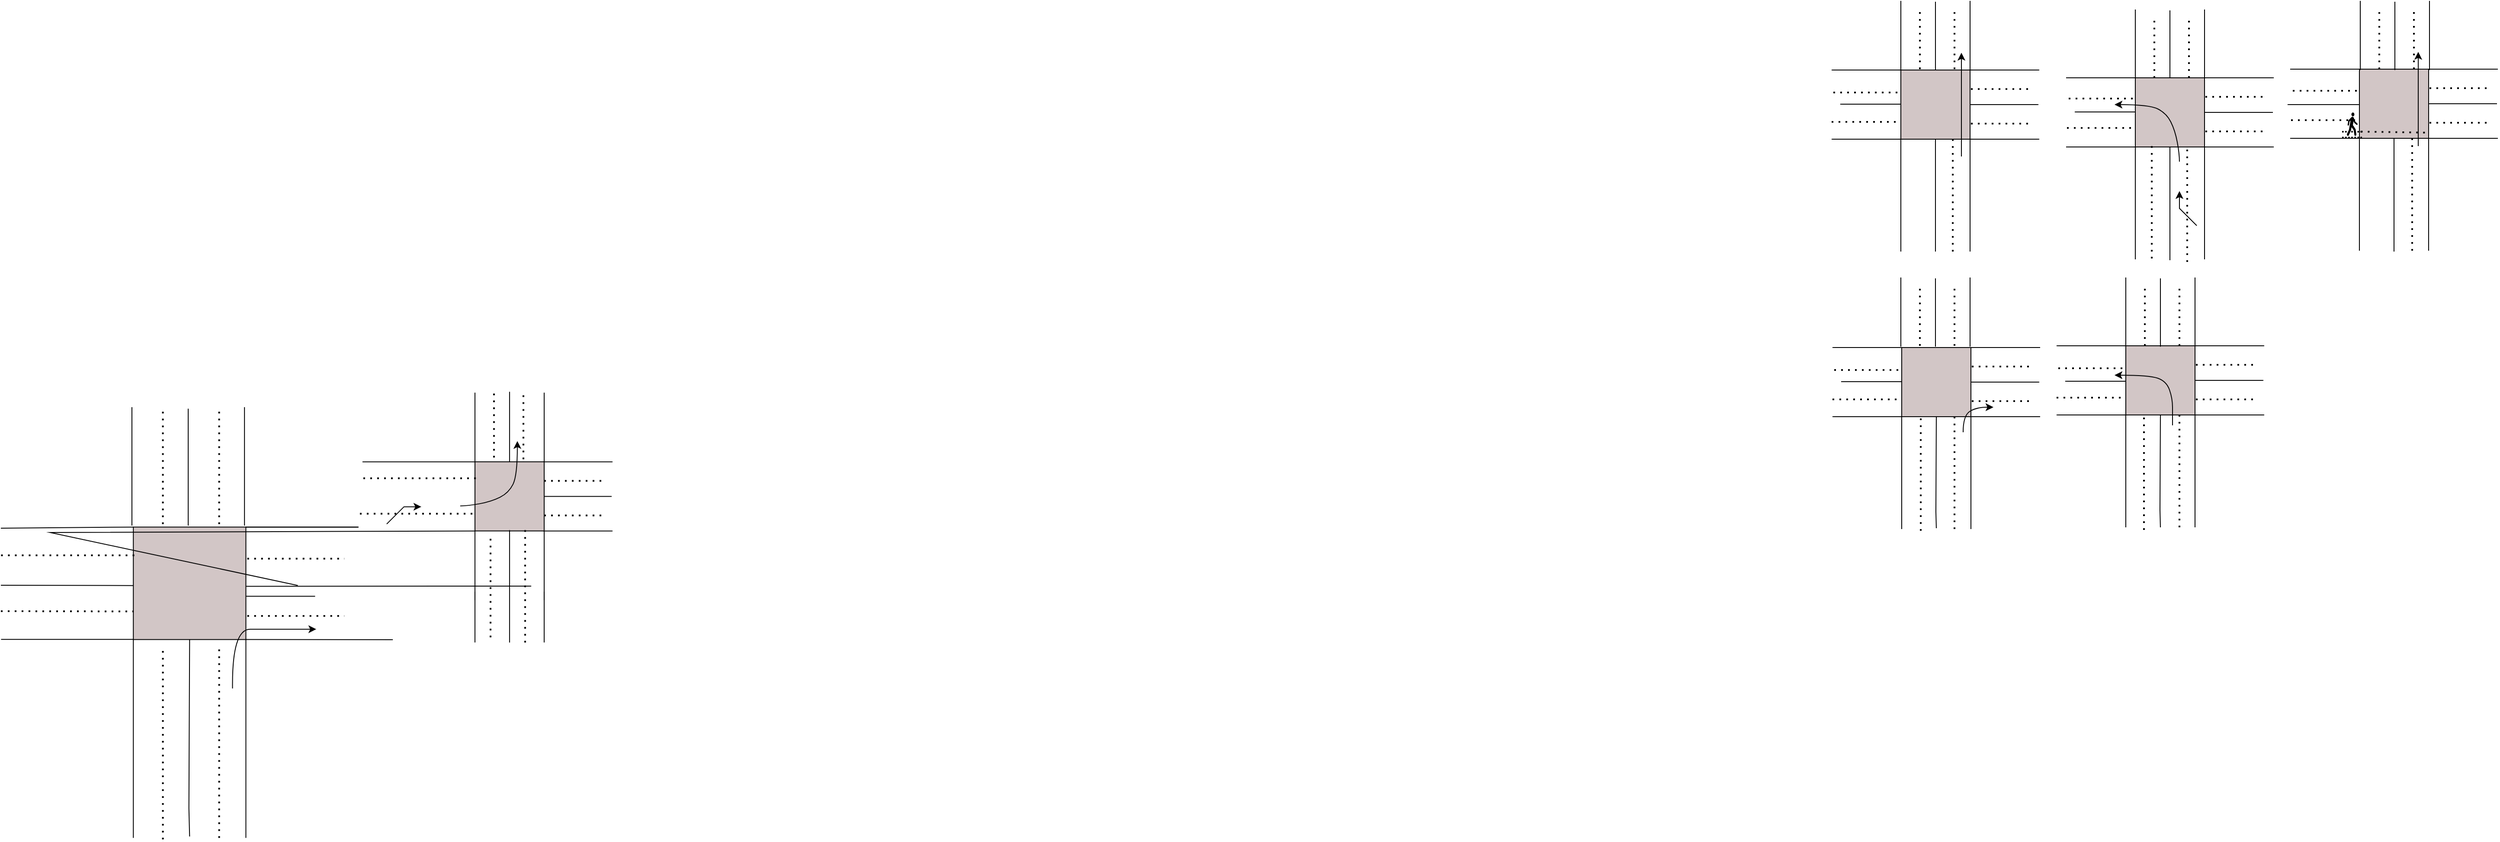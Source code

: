 <mxfile version="21.8.2" type="github">
  <diagram name="Page-1" id="eHVsndWZNQYHEwz9tB8o">
    <mxGraphModel dx="3342" dy="1175" grid="1" gridSize="10" guides="1" tooltips="1" connect="1" arrows="1" fold="1" page="0" pageScale="1" pageWidth="1169" pageHeight="827" math="0" shadow="0">
      <root>
        <mxCell id="0" />
        <mxCell id="1" parent="0" />
        <mxCell id="FgRab_RMm033HroBVEti-133" value="" style="endArrow=none;html=1;rounded=0;" parent="1" edge="1">
          <mxGeometry width="50" height="50" relative="1" as="geometry">
            <mxPoint x="660" y="80" as="sourcePoint" />
            <mxPoint x="743" y="80" as="targetPoint" />
          </mxGeometry>
        </mxCell>
        <mxCell id="FgRab_RMm033HroBVEti-215" value="" style="group" parent="1" vertex="1" connectable="0">
          <mxGeometry x="393" y="280" width="242" height="289" as="geometry" />
        </mxCell>
        <mxCell id="FgRab_RMm033HroBVEti-132" value="" style="group" parent="FgRab_RMm033HroBVEti-215" vertex="1" connectable="0">
          <mxGeometry y="79" width="242" height="210" as="geometry" />
        </mxCell>
        <mxCell id="FgRab_RMm033HroBVEti-109" value="" style="whiteSpace=wrap;html=1;aspect=fixed;strokeColor=#000000;fillColor=#d2c6c6;" parent="FgRab_RMm033HroBVEti-132" vertex="1">
          <mxGeometry x="80" width="80" height="80" as="geometry" />
        </mxCell>
        <mxCell id="FgRab_RMm033HroBVEti-110" value="" style="endArrow=none;html=1;rounded=0;entryX=0;entryY=1;entryDx=0;entryDy=0;" parent="FgRab_RMm033HroBVEti-132" target="FgRab_RMm033HroBVEti-109" edge="1">
          <mxGeometry width="50" height="50" relative="1" as="geometry">
            <mxPoint x="80" y="210" as="sourcePoint" />
            <mxPoint x="400" y="160" as="targetPoint" />
          </mxGeometry>
        </mxCell>
        <mxCell id="FgRab_RMm033HroBVEti-111" value="" style="endArrow=none;html=1;rounded=0;entryX=1;entryY=1;entryDx=0;entryDy=0;" parent="FgRab_RMm033HroBVEti-132" target="FgRab_RMm033HroBVEti-109" edge="1">
          <mxGeometry width="50" height="50" relative="1" as="geometry">
            <mxPoint x="160" y="210" as="sourcePoint" />
            <mxPoint x="160" y="81" as="targetPoint" />
            <Array as="points">
              <mxPoint x="160" y="191" />
            </Array>
          </mxGeometry>
        </mxCell>
        <mxCell id="FgRab_RMm033HroBVEti-112" value="" style="endArrow=none;html=1;rounded=0;entryX=0.5;entryY=1;entryDx=0;entryDy=0;exitX=1;exitY=0.25;exitDx=0;exitDy=0;" parent="FgRab_RMm033HroBVEti-132" target="FgRab_RMm033HroBVEti-109" edge="1">
          <mxGeometry width="50" height="50" relative="1" as="geometry">
            <mxPoint x="120" y="210" as="sourcePoint" />
            <mxPoint x="120" y="90" as="targetPoint" />
            <Array as="points">
              <mxPoint x="119.5" y="190" />
            </Array>
          </mxGeometry>
        </mxCell>
        <mxCell id="FgRab_RMm033HroBVEti-113" value="" style="endArrow=none;html=1;rounded=0;" parent="FgRab_RMm033HroBVEti-132" edge="1">
          <mxGeometry width="50" height="50" relative="1" as="geometry">
            <mxPoint y="80" as="sourcePoint" />
            <mxPoint x="80" y="80" as="targetPoint" />
          </mxGeometry>
        </mxCell>
        <mxCell id="FgRab_RMm033HroBVEti-115" value="" style="endArrow=none;html=1;rounded=0;exitX=1;exitY=0;exitDx=0;exitDy=0;" parent="FgRab_RMm033HroBVEti-132" source="FgRab_RMm033HroBVEti-109" edge="1">
          <mxGeometry width="50" height="50" relative="1" as="geometry">
            <mxPoint x="200" y="10" as="sourcePoint" />
            <mxPoint x="240" as="targetPoint" />
          </mxGeometry>
        </mxCell>
        <mxCell id="FgRab_RMm033HroBVEti-116" value="" style="endArrow=none;html=1;rounded=0;" parent="FgRab_RMm033HroBVEti-132" edge="1">
          <mxGeometry width="50" height="50" relative="1" as="geometry">
            <mxPoint as="sourcePoint" />
            <mxPoint x="80" as="targetPoint" />
          </mxGeometry>
        </mxCell>
        <mxCell id="FgRab_RMm033HroBVEti-117" value="" style="endArrow=none;html=1;rounded=0;exitX=1;exitY=1;exitDx=0;exitDy=0;" parent="FgRab_RMm033HroBVEti-132" source="FgRab_RMm033HroBVEti-109" edge="1">
          <mxGeometry width="50" height="50" relative="1" as="geometry">
            <mxPoint x="400" y="240" as="sourcePoint" />
            <mxPoint x="240" y="80" as="targetPoint" />
          </mxGeometry>
        </mxCell>
        <mxCell id="FgRab_RMm033HroBVEti-118" value="" style="endArrow=none;dashed=1;html=1;dashPattern=1 3;strokeWidth=2;rounded=0;entryX=0.25;entryY=1;entryDx=0;entryDy=0;exitX=1;exitY=0.75;exitDx=0;exitDy=0;" parent="FgRab_RMm033HroBVEti-132" edge="1">
          <mxGeometry width="50" height="50" relative="1" as="geometry">
            <mxPoint x="142" y="210" as="sourcePoint" />
            <mxPoint x="142.0" y="80" as="targetPoint" />
          </mxGeometry>
        </mxCell>
        <mxCell id="FgRab_RMm033HroBVEti-119" value="" style="endArrow=none;dashed=1;html=1;dashPattern=1 3;strokeWidth=2;rounded=0;entryX=0;entryY=0.75;entryDx=0;entryDy=0;" parent="FgRab_RMm033HroBVEti-132" target="FgRab_RMm033HroBVEti-109" edge="1">
          <mxGeometry width="50" height="50" relative="1" as="geometry">
            <mxPoint y="60" as="sourcePoint" />
            <mxPoint x="110" y="90" as="targetPoint" />
            <Array as="points">
              <mxPoint x="40" y="60" />
            </Array>
          </mxGeometry>
        </mxCell>
        <mxCell id="FgRab_RMm033HroBVEti-120" value="" style="endArrow=none;dashed=1;html=1;dashPattern=1 3;strokeWidth=2;rounded=0;entryX=0;entryY=0.75;entryDx=0;entryDy=0;" parent="FgRab_RMm033HroBVEti-132" edge="1">
          <mxGeometry width="50" height="50" relative="1" as="geometry">
            <mxPoint x="2" y="26" as="sourcePoint" />
            <mxPoint x="82" y="26" as="targetPoint" />
            <Array as="points">
              <mxPoint x="42" y="26" />
            </Array>
          </mxGeometry>
        </mxCell>
        <mxCell id="FgRab_RMm033HroBVEti-122" value="" style="curved=1;endArrow=classic;html=1;rounded=0;" parent="FgRab_RMm033HroBVEti-132" edge="1">
          <mxGeometry width="50" height="50" relative="1" as="geometry">
            <mxPoint x="134" y="92" as="sourcePoint" />
            <mxPoint x="67" y="34" as="targetPoint" />
            <Array as="points">
              <mxPoint x="134" y="81" />
              <mxPoint x="134" y="81" />
              <mxPoint x="134" y="81" />
              <mxPoint x="134" y="61" />
              <mxPoint x="127" y="41" />
              <mxPoint x="107" y="34" />
            </Array>
          </mxGeometry>
        </mxCell>
        <mxCell id="FgRab_RMm033HroBVEti-123" value="" style="shape=image;html=1;verticalAlign=top;verticalLabelPosition=bottom;labelBackgroundColor=#ffffff;imageAspect=0;aspect=fixed;image=https://cdn4.iconfinder.com/data/icons/transportation-190/1000/transport_automobile_auto_sedan_car_transportation_vehicle-128.png;rotation=90;" parent="FgRab_RMm033HroBVEti-132" vertex="1">
          <mxGeometry x="113" y="130" width="40" height="40" as="geometry" />
        </mxCell>
        <mxCell id="FgRab_RMm033HroBVEti-198" value="" style="group;rotation=90;" parent="FgRab_RMm033HroBVEti-132" vertex="1" connectable="0">
          <mxGeometry x="160" width="80" height="80" as="geometry" />
        </mxCell>
        <mxCell id="FgRab_RMm033HroBVEti-199" value="" style="endArrow=none;html=1;rounded=0;" parent="FgRab_RMm033HroBVEti-198" edge="1">
          <mxGeometry width="50" height="50" relative="1" as="geometry">
            <mxPoint x="80" as="sourcePoint" />
            <mxPoint as="targetPoint" />
          </mxGeometry>
        </mxCell>
        <mxCell id="FgRab_RMm033HroBVEti-200" value="" style="endArrow=none;html=1;rounded=0;" parent="FgRab_RMm033HroBVEti-198" edge="1">
          <mxGeometry width="50" height="50" relative="1" as="geometry">
            <mxPoint x="79" y="40" as="sourcePoint" />
            <mxPoint y="40" as="targetPoint" />
          </mxGeometry>
        </mxCell>
        <mxCell id="FgRab_RMm033HroBVEti-201" value="" style="endArrow=none;html=1;rounded=0;" parent="FgRab_RMm033HroBVEti-198" edge="1">
          <mxGeometry width="50" height="50" relative="1" as="geometry">
            <mxPoint x="80" y="80" as="sourcePoint" />
            <mxPoint y="80" as="targetPoint" />
          </mxGeometry>
        </mxCell>
        <mxCell id="FgRab_RMm033HroBVEti-202" value="" style="endArrow=none;dashed=1;html=1;dashPattern=1 3;strokeWidth=2;rounded=0;exitX=1;exitY=0.75;exitDx=0;exitDy=0;" parent="FgRab_RMm033HroBVEti-198" edge="1">
          <mxGeometry width="50" height="50" relative="1" as="geometry">
            <mxPoint x="1" y="22" as="sourcePoint" />
            <mxPoint x="70" y="22" as="targetPoint" />
          </mxGeometry>
        </mxCell>
        <mxCell id="FgRab_RMm033HroBVEti-203" value="" style="endArrow=none;dashed=1;html=1;dashPattern=1 3;strokeWidth=2;rounded=0;exitX=1;exitY=0.75;exitDx=0;exitDy=0;" parent="FgRab_RMm033HroBVEti-198" edge="1">
          <mxGeometry width="50" height="50" relative="1" as="geometry">
            <mxPoint x="1" y="62" as="sourcePoint" />
            <mxPoint x="70" y="62" as="targetPoint" />
          </mxGeometry>
        </mxCell>
        <mxCell id="koRiwNtVhz7t4iRK5Pyj-6" value="" style="endArrow=none;html=1;rounded=0;" parent="FgRab_RMm033HroBVEti-132" edge="1">
          <mxGeometry width="50" height="50" relative="1" as="geometry">
            <mxPoint x="10" y="41" as="sourcePoint" />
            <mxPoint x="80" y="41" as="targetPoint" />
          </mxGeometry>
        </mxCell>
        <mxCell id="FgRab_RMm033HroBVEti-184" value="" style="group" parent="FgRab_RMm033HroBVEti-215" vertex="1" connectable="0">
          <mxGeometry x="80" width="80" height="80" as="geometry" />
        </mxCell>
        <mxCell id="FgRab_RMm033HroBVEti-185" value="" style="endArrow=none;html=1;rounded=0;" parent="FgRab_RMm033HroBVEti-184" edge="1">
          <mxGeometry width="50" height="50" relative="1" as="geometry">
            <mxPoint as="sourcePoint" />
            <mxPoint y="80" as="targetPoint" />
          </mxGeometry>
        </mxCell>
        <mxCell id="FgRab_RMm033HroBVEti-186" value="" style="endArrow=none;html=1;rounded=0;" parent="FgRab_RMm033HroBVEti-184" edge="1">
          <mxGeometry width="50" height="50" relative="1" as="geometry">
            <mxPoint x="40" y="1" as="sourcePoint" />
            <mxPoint x="40" y="80" as="targetPoint" />
          </mxGeometry>
        </mxCell>
        <mxCell id="FgRab_RMm033HroBVEti-187" value="" style="endArrow=none;html=1;rounded=0;" parent="FgRab_RMm033HroBVEti-184" edge="1">
          <mxGeometry width="50" height="50" relative="1" as="geometry">
            <mxPoint x="80" as="sourcePoint" />
            <mxPoint x="80" y="80" as="targetPoint" />
          </mxGeometry>
        </mxCell>
        <mxCell id="FgRab_RMm033HroBVEti-188" value="" style="endArrow=none;dashed=1;html=1;dashPattern=1 3;strokeWidth=2;rounded=0;exitX=1;exitY=0.75;exitDx=0;exitDy=0;" parent="FgRab_RMm033HroBVEti-184" edge="1">
          <mxGeometry width="50" height="50" relative="1" as="geometry">
            <mxPoint x="22" y="79" as="sourcePoint" />
            <mxPoint x="22" y="10" as="targetPoint" />
          </mxGeometry>
        </mxCell>
        <mxCell id="FgRab_RMm033HroBVEti-189" value="" style="endArrow=none;dashed=1;html=1;dashPattern=1 3;strokeWidth=2;rounded=0;exitX=1;exitY=0.75;exitDx=0;exitDy=0;" parent="FgRab_RMm033HroBVEti-184" edge="1">
          <mxGeometry width="50" height="50" relative="1" as="geometry">
            <mxPoint x="62" y="79" as="sourcePoint" />
            <mxPoint x="62" y="10" as="targetPoint" />
          </mxGeometry>
        </mxCell>
        <mxCell id="FgRab_RMm033HroBVEti-121" value="" style="shape=image;html=1;verticalAlign=top;verticalLabelPosition=bottom;labelBackgroundColor=#ffffff;imageAspect=0;aspect=fixed;image=https://cdn2.iconfinder.com/data/icons/crystalproject/128x128/apps/daemons.png;rotation=-90;" parent="FgRab_RMm033HroBVEti-215" vertex="1">
          <mxGeometry x="50" y="54" width="28" height="28" as="geometry" />
        </mxCell>
        <mxCell id="Iy0tw2fTmAYlur3BA6cA-12" value="" style="group" parent="1" vertex="1" connectable="0">
          <mxGeometry x="134" y="280" width="240" height="291" as="geometry" />
        </mxCell>
        <mxCell id="FgRab_RMm033HroBVEti-190" value="" style="group" parent="Iy0tw2fTmAYlur3BA6cA-12" vertex="1" connectable="0">
          <mxGeometry x="79" width="80" height="80" as="geometry" />
        </mxCell>
        <mxCell id="FgRab_RMm033HroBVEti-191" value="" style="endArrow=none;html=1;rounded=0;" parent="FgRab_RMm033HroBVEti-190" edge="1">
          <mxGeometry width="50" height="50" relative="1" as="geometry">
            <mxPoint as="sourcePoint" />
            <mxPoint y="80" as="targetPoint" />
          </mxGeometry>
        </mxCell>
        <mxCell id="FgRab_RMm033HroBVEti-192" value="" style="endArrow=none;html=1;rounded=0;" parent="FgRab_RMm033HroBVEti-190" edge="1">
          <mxGeometry width="50" height="50" relative="1" as="geometry">
            <mxPoint x="40" y="1" as="sourcePoint" />
            <mxPoint x="40" y="80" as="targetPoint" />
          </mxGeometry>
        </mxCell>
        <mxCell id="FgRab_RMm033HroBVEti-193" value="" style="endArrow=none;html=1;rounded=0;" parent="FgRab_RMm033HroBVEti-190" edge="1">
          <mxGeometry width="50" height="50" relative="1" as="geometry">
            <mxPoint x="80" as="sourcePoint" />
            <mxPoint x="80" y="80" as="targetPoint" />
          </mxGeometry>
        </mxCell>
        <mxCell id="FgRab_RMm033HroBVEti-194" value="" style="endArrow=none;dashed=1;html=1;dashPattern=1 3;strokeWidth=2;rounded=0;exitX=1;exitY=0.75;exitDx=0;exitDy=0;" parent="FgRab_RMm033HroBVEti-190" edge="1">
          <mxGeometry width="50" height="50" relative="1" as="geometry">
            <mxPoint x="22" y="79" as="sourcePoint" />
            <mxPoint x="22" y="10" as="targetPoint" />
          </mxGeometry>
        </mxCell>
        <mxCell id="FgRab_RMm033HroBVEti-195" value="" style="endArrow=none;dashed=1;html=1;dashPattern=1 3;strokeWidth=2;rounded=0;exitX=1;exitY=0.75;exitDx=0;exitDy=0;" parent="FgRab_RMm033HroBVEti-190" edge="1">
          <mxGeometry width="50" height="50" relative="1" as="geometry">
            <mxPoint x="62" y="79" as="sourcePoint" />
            <mxPoint x="62" y="10" as="targetPoint" />
          </mxGeometry>
        </mxCell>
        <mxCell id="FgRab_RMm033HroBVEti-85" value="" style="whiteSpace=wrap;html=1;aspect=fixed;strokeColor=#000000;fillColor=#d2c6c6;" parent="Iy0tw2fTmAYlur3BA6cA-12" vertex="1">
          <mxGeometry x="80" y="81" width="80" height="80" as="geometry" />
        </mxCell>
        <mxCell id="FgRab_RMm033HroBVEti-86" value="" style="endArrow=none;html=1;rounded=0;entryX=0;entryY=1;entryDx=0;entryDy=0;" parent="Iy0tw2fTmAYlur3BA6cA-12" target="FgRab_RMm033HroBVEti-85" edge="1">
          <mxGeometry width="50" height="50" relative="1" as="geometry">
            <mxPoint x="80" y="291" as="sourcePoint" />
            <mxPoint x="400" y="241" as="targetPoint" />
          </mxGeometry>
        </mxCell>
        <mxCell id="FgRab_RMm033HroBVEti-87" value="" style="endArrow=none;html=1;rounded=0;entryX=1;entryY=1;entryDx=0;entryDy=0;" parent="Iy0tw2fTmAYlur3BA6cA-12" target="FgRab_RMm033HroBVEti-85" edge="1">
          <mxGeometry width="50" height="50" relative="1" as="geometry">
            <mxPoint x="160" y="291" as="sourcePoint" />
            <mxPoint x="160" y="162" as="targetPoint" />
            <Array as="points">
              <mxPoint x="160" y="272" />
            </Array>
          </mxGeometry>
        </mxCell>
        <mxCell id="FgRab_RMm033HroBVEti-88" value="" style="endArrow=none;html=1;rounded=0;entryX=0.5;entryY=1;entryDx=0;entryDy=0;" parent="Iy0tw2fTmAYlur3BA6cA-12" target="FgRab_RMm033HroBVEti-85" edge="1">
          <mxGeometry width="50" height="50" relative="1" as="geometry">
            <mxPoint x="120" y="290" as="sourcePoint" />
            <mxPoint x="120" y="171" as="targetPoint" />
            <Array as="points">
              <mxPoint x="119.5" y="271" />
            </Array>
          </mxGeometry>
        </mxCell>
        <mxCell id="FgRab_RMm033HroBVEti-89" value="" style="endArrow=none;html=1;rounded=0;" parent="Iy0tw2fTmAYlur3BA6cA-12" edge="1">
          <mxGeometry width="50" height="50" relative="1" as="geometry">
            <mxPoint y="161" as="sourcePoint" />
            <mxPoint x="80" y="161" as="targetPoint" />
          </mxGeometry>
        </mxCell>
        <mxCell id="FgRab_RMm033HroBVEti-90" value="" style="shape=image;html=1;verticalAlign=top;verticalLabelPosition=bottom;labelBackgroundColor=#ffffff;imageAspect=0;aspect=fixed;image=https://cdn4.iconfinder.com/data/icons/transportation-190/1000/transport_automobile_auto_sedan_car_transportation_vehicle-128.png;rotation=90;" parent="Iy0tw2fTmAYlur3BA6cA-12" vertex="1">
          <mxGeometry x="133" y="251" width="40" height="40" as="geometry" />
        </mxCell>
        <mxCell id="FgRab_RMm033HroBVEti-91" value="" style="endArrow=none;html=1;rounded=0;exitX=1;exitY=0;exitDx=0;exitDy=0;" parent="Iy0tw2fTmAYlur3BA6cA-12" source="FgRab_RMm033HroBVEti-85" edge="1">
          <mxGeometry width="50" height="50" relative="1" as="geometry">
            <mxPoint x="200" y="91" as="sourcePoint" />
            <mxPoint x="240" y="81" as="targetPoint" />
          </mxGeometry>
        </mxCell>
        <mxCell id="FgRab_RMm033HroBVEti-92" value="" style="endArrow=none;html=1;rounded=0;" parent="Iy0tw2fTmAYlur3BA6cA-12" edge="1">
          <mxGeometry width="50" height="50" relative="1" as="geometry">
            <mxPoint y="81" as="sourcePoint" />
            <mxPoint x="80" y="81" as="targetPoint" />
          </mxGeometry>
        </mxCell>
        <mxCell id="FgRab_RMm033HroBVEti-93" value="" style="endArrow=none;html=1;rounded=0;exitX=1;exitY=1;exitDx=0;exitDy=0;" parent="Iy0tw2fTmAYlur3BA6cA-12" source="FgRab_RMm033HroBVEti-85" edge="1">
          <mxGeometry width="50" height="50" relative="1" as="geometry">
            <mxPoint x="400" y="321" as="sourcePoint" />
            <mxPoint x="240" y="161" as="targetPoint" />
          </mxGeometry>
        </mxCell>
        <mxCell id="FgRab_RMm033HroBVEti-95" value="" style="endArrow=none;dashed=1;html=1;dashPattern=1 3;strokeWidth=2;rounded=0;entryX=0.25;entryY=1;entryDx=0;entryDy=0;exitX=1;exitY=0.75;exitDx=0;exitDy=0;" parent="Iy0tw2fTmAYlur3BA6cA-12" edge="1">
          <mxGeometry width="50" height="50" relative="1" as="geometry">
            <mxPoint x="141" y="291" as="sourcePoint" />
            <mxPoint x="141" y="161" as="targetPoint" />
          </mxGeometry>
        </mxCell>
        <mxCell id="FgRab_RMm033HroBVEti-96" value="" style="endArrow=none;dashed=1;html=1;dashPattern=1 3;strokeWidth=2;rounded=0;entryX=0;entryY=0.75;entryDx=0;entryDy=0;" parent="Iy0tw2fTmAYlur3BA6cA-12" target="FgRab_RMm033HroBVEti-85" edge="1">
          <mxGeometry width="50" height="50" relative="1" as="geometry">
            <mxPoint y="141" as="sourcePoint" />
            <mxPoint x="110" y="171" as="targetPoint" />
            <Array as="points">
              <mxPoint x="40" y="141" />
            </Array>
          </mxGeometry>
        </mxCell>
        <mxCell id="FgRab_RMm033HroBVEti-97" value="" style="endArrow=none;dashed=1;html=1;dashPattern=1 3;strokeWidth=2;rounded=0;entryX=0;entryY=0.75;entryDx=0;entryDy=0;" parent="Iy0tw2fTmAYlur3BA6cA-12" edge="1">
          <mxGeometry width="50" height="50" relative="1" as="geometry">
            <mxPoint x="2" y="107" as="sourcePoint" />
            <mxPoint x="82" y="107" as="targetPoint" />
            <Array as="points">
              <mxPoint x="42" y="107" />
            </Array>
          </mxGeometry>
        </mxCell>
        <mxCell id="FgRab_RMm033HroBVEti-98" value="" style="shape=image;html=1;verticalAlign=top;verticalLabelPosition=bottom;labelBackgroundColor=#ffffff;imageAspect=0;aspect=fixed;image=https://cdn2.iconfinder.com/data/icons/crystalproject/128x128/apps/daemons.png" parent="Iy0tw2fTmAYlur3BA6cA-12" vertex="1">
          <mxGeometry x="158" y="53" width="28" height="28" as="geometry" />
        </mxCell>
        <mxCell id="FgRab_RMm033HroBVEti-106" value="" style="curved=1;endArrow=classic;html=1;rounded=0;" parent="Iy0tw2fTmAYlur3BA6cA-12" edge="1">
          <mxGeometry width="50" height="50" relative="1" as="geometry">
            <mxPoint x="151" y="179" as="sourcePoint" />
            <mxPoint x="186" y="150" as="targetPoint" />
            <Array as="points">
              <mxPoint x="151" y="160" />
              <mxPoint x="166" y="150" />
            </Array>
          </mxGeometry>
        </mxCell>
        <mxCell id="FgRab_RMm033HroBVEti-206" value="" style="group;rotation=90;" parent="Iy0tw2fTmAYlur3BA6cA-12" vertex="1" connectable="0">
          <mxGeometry x="160" y="81" width="80" height="80" as="geometry" />
        </mxCell>
        <mxCell id="FgRab_RMm033HroBVEti-207" value="" style="endArrow=none;html=1;rounded=0;" parent="FgRab_RMm033HroBVEti-206" edge="1">
          <mxGeometry width="50" height="50" relative="1" as="geometry">
            <mxPoint x="80" as="sourcePoint" />
            <mxPoint as="targetPoint" />
          </mxGeometry>
        </mxCell>
        <mxCell id="FgRab_RMm033HroBVEti-208" value="" style="endArrow=none;html=1;rounded=0;" parent="FgRab_RMm033HroBVEti-206" edge="1">
          <mxGeometry width="50" height="50" relative="1" as="geometry">
            <mxPoint x="79" y="40" as="sourcePoint" />
            <mxPoint y="40" as="targetPoint" />
          </mxGeometry>
        </mxCell>
        <mxCell id="FgRab_RMm033HroBVEti-209" value="" style="endArrow=none;html=1;rounded=0;" parent="FgRab_RMm033HroBVEti-206" edge="1">
          <mxGeometry width="50" height="50" relative="1" as="geometry">
            <mxPoint x="80" y="80" as="sourcePoint" />
            <mxPoint y="80" as="targetPoint" />
          </mxGeometry>
        </mxCell>
        <mxCell id="FgRab_RMm033HroBVEti-210" value="" style="endArrow=none;dashed=1;html=1;dashPattern=1 3;strokeWidth=2;rounded=0;exitX=1;exitY=0.75;exitDx=0;exitDy=0;" parent="FgRab_RMm033HroBVEti-206" edge="1">
          <mxGeometry width="50" height="50" relative="1" as="geometry">
            <mxPoint x="1" y="22" as="sourcePoint" />
            <mxPoint x="70" y="22" as="targetPoint" />
          </mxGeometry>
        </mxCell>
        <mxCell id="FgRab_RMm033HroBVEti-211" value="" style="endArrow=none;dashed=1;html=1;dashPattern=1 3;strokeWidth=2;rounded=0;exitX=1;exitY=0.75;exitDx=0;exitDy=0;" parent="FgRab_RMm033HroBVEti-206" edge="1">
          <mxGeometry width="50" height="50" relative="1" as="geometry">
            <mxPoint x="1" y="62" as="sourcePoint" />
            <mxPoint x="70" y="62" as="targetPoint" />
          </mxGeometry>
        </mxCell>
        <mxCell id="koRiwNtVhz7t4iRK5Pyj-5" value="" style="endArrow=none;html=1;rounded=0;" parent="Iy0tw2fTmAYlur3BA6cA-12" edge="1">
          <mxGeometry width="50" height="50" relative="1" as="geometry">
            <mxPoint x="10" y="120.52" as="sourcePoint" />
            <mxPoint x="80" y="120.52" as="targetPoint" />
          </mxGeometry>
        </mxCell>
        <mxCell id="Iy0tw2fTmAYlur3BA6cA-14" value="" style="group" parent="1" vertex="1" connectable="0">
          <mxGeometry x="651" y="-40" width="240" height="290" as="geometry" />
        </mxCell>
        <mxCell id="FgRab_RMm033HroBVEti-128" value="" style="group" parent="Iy0tw2fTmAYlur3BA6cA-14" vertex="1" connectable="0">
          <mxGeometry x="12" y="79" width="240" height="211" as="geometry" />
        </mxCell>
        <mxCell id="FgRab_RMm033HroBVEti-36" value="" style="endArrow=none;html=1;rounded=0;" parent="FgRab_RMm033HroBVEti-128" edge="1">
          <mxGeometry width="50" height="50" relative="1" as="geometry">
            <mxPoint y="80" as="sourcePoint" />
            <mxPoint x="80" y="80" as="targetPoint" />
          </mxGeometry>
        </mxCell>
        <mxCell id="FgRab_RMm033HroBVEti-40" value="" style="endArrow=none;html=1;rounded=0;" parent="FgRab_RMm033HroBVEti-128" edge="1">
          <mxGeometry width="50" height="50" relative="1" as="geometry">
            <mxPoint as="sourcePoint" />
            <mxPoint x="80" as="targetPoint" />
          </mxGeometry>
        </mxCell>
        <mxCell id="FgRab_RMm033HroBVEti-82" value="" style="endArrow=none;dashed=1;html=1;dashPattern=1 3;strokeWidth=2;rounded=0;entryX=0;entryY=0.75;entryDx=0;entryDy=0;" parent="FgRab_RMm033HroBVEti-128" edge="1">
          <mxGeometry width="50" height="50" relative="1" as="geometry">
            <mxPoint x="1" y="59" as="sourcePoint" />
            <mxPoint x="81" y="59" as="targetPoint" />
            <Array as="points">
              <mxPoint x="41" y="59" />
            </Array>
          </mxGeometry>
        </mxCell>
        <mxCell id="FgRab_RMm033HroBVEti-216" value="" style="group" parent="FgRab_RMm033HroBVEti-128" vertex="1" connectable="0">
          <mxGeometry x="43" width="197" height="211" as="geometry" />
        </mxCell>
        <mxCell id="FgRab_RMm033HroBVEti-31" value="" style="whiteSpace=wrap;html=1;aspect=fixed;fillColor=#d2c6c6;strokeColor=#000000;" parent="FgRab_RMm033HroBVEti-216" vertex="1">
          <mxGeometry x="37" width="80" height="80" as="geometry" />
        </mxCell>
        <mxCell id="FgRab_RMm033HroBVEti-32" value="" style="endArrow=none;html=1;rounded=0;entryX=0;entryY=1;entryDx=0;entryDy=0;" parent="FgRab_RMm033HroBVEti-216" target="FgRab_RMm033HroBVEti-31" edge="1">
          <mxGeometry width="50" height="50" relative="1" as="geometry">
            <mxPoint x="37" y="210" as="sourcePoint" />
            <mxPoint x="357" y="160" as="targetPoint" />
          </mxGeometry>
        </mxCell>
        <mxCell id="FgRab_RMm033HroBVEti-34" value="" style="endArrow=none;html=1;rounded=0;entryX=1;entryY=1;entryDx=0;entryDy=0;" parent="FgRab_RMm033HroBVEti-216" target="FgRab_RMm033HroBVEti-31" edge="1">
          <mxGeometry width="50" height="50" relative="1" as="geometry">
            <mxPoint x="117" y="210" as="sourcePoint" />
            <mxPoint x="117" y="81" as="targetPoint" />
            <Array as="points">
              <mxPoint x="117" y="191" />
            </Array>
          </mxGeometry>
        </mxCell>
        <mxCell id="FgRab_RMm033HroBVEti-35" value="" style="endArrow=none;html=1;rounded=0;entryX=0.5;entryY=1;entryDx=0;entryDy=0;" parent="FgRab_RMm033HroBVEti-216" target="FgRab_RMm033HroBVEti-31" edge="1">
          <mxGeometry width="50" height="50" relative="1" as="geometry">
            <mxPoint x="77" y="211" as="sourcePoint" />
            <mxPoint x="77" y="90" as="targetPoint" />
            <Array as="points" />
          </mxGeometry>
        </mxCell>
        <mxCell id="FgRab_RMm033HroBVEti-38" value="" style="shape=image;html=1;verticalAlign=top;verticalLabelPosition=bottom;labelBackgroundColor=#ffffff;imageAspect=0;aspect=fixed;image=https://cdn4.iconfinder.com/data/icons/transportation-190/1000/transport_automobile_auto_sedan_car_transportation_vehicle-128.png;rotation=90;" parent="FgRab_RMm033HroBVEti-216" vertex="1">
          <mxGeometry x="89" y="172" width="40" height="40" as="geometry" />
        </mxCell>
        <mxCell id="FgRab_RMm033HroBVEti-39" value="" style="endArrow=none;html=1;rounded=0;exitX=1;exitY=0;exitDx=0;exitDy=0;" parent="FgRab_RMm033HroBVEti-216" source="FgRab_RMm033HroBVEti-31" edge="1">
          <mxGeometry width="50" height="50" relative="1" as="geometry">
            <mxPoint x="157" y="10" as="sourcePoint" />
            <mxPoint x="197" as="targetPoint" />
          </mxGeometry>
        </mxCell>
        <mxCell id="FgRab_RMm033HroBVEti-41" value="" style="endArrow=none;html=1;rounded=0;exitX=1;exitY=1;exitDx=0;exitDy=0;" parent="FgRab_RMm033HroBVEti-216" source="FgRab_RMm033HroBVEti-31" edge="1">
          <mxGeometry width="50" height="50" relative="1" as="geometry">
            <mxPoint x="357" y="240" as="sourcePoint" />
            <mxPoint x="197" y="80" as="targetPoint" />
          </mxGeometry>
        </mxCell>
        <mxCell id="FgRab_RMm033HroBVEti-43" value="" style="endArrow=classic;html=1;rounded=0;" parent="FgRab_RMm033HroBVEti-216" edge="1">
          <mxGeometry width="50" height="50" relative="1" as="geometry">
            <mxPoint x="105" y="89" as="sourcePoint" />
            <mxPoint x="105" y="-20" as="targetPoint" />
            <Array as="points">
              <mxPoint x="105" y="64" />
            </Array>
          </mxGeometry>
        </mxCell>
        <mxCell id="FgRab_RMm033HroBVEti-46" value="" style="endArrow=none;dashed=1;html=1;dashPattern=1 3;strokeWidth=2;rounded=0;exitX=0.021;exitY=0.903;exitDx=0;exitDy=0;exitPerimeter=0;entryX=0.992;entryY=0.918;entryDx=0;entryDy=0;entryPerimeter=0;" parent="FgRab_RMm033HroBVEti-216" source="FgRab_RMm033HroBVEti-31" target="FgRab_RMm033HroBVEti-31" edge="1">
          <mxGeometry width="50" height="50" relative="1" as="geometry">
            <mxPoint x="79" y="230" as="sourcePoint" />
            <mxPoint x="129" y="180" as="targetPoint" />
          </mxGeometry>
        </mxCell>
        <mxCell id="FgRab_RMm033HroBVEti-47" value="" style="shape=mxgraph.signs.safety.pedestrian_crossing;html=1;pointerEvents=1;fillColor=#000000;strokeColor=none;verticalLabelPosition=bottom;verticalAlign=top;align=center;" parent="FgRab_RMm033HroBVEti-216" vertex="1">
          <mxGeometry x="17" y="50" width="23" height="30" as="geometry" />
        </mxCell>
        <mxCell id="FgRab_RMm033HroBVEti-73" value="" style="endArrow=none;dashed=1;html=1;dashPattern=1 3;strokeWidth=2;rounded=0;entryX=0.25;entryY=1;entryDx=0;entryDy=0;exitX=1;exitY=0.75;exitDx=0;exitDy=0;" parent="FgRab_RMm033HroBVEti-216" edge="1">
          <mxGeometry width="50" height="50" relative="1" as="geometry">
            <mxPoint x="98" y="210" as="sourcePoint" />
            <mxPoint x="98" y="80" as="targetPoint" />
          </mxGeometry>
        </mxCell>
        <mxCell id="FgRab_RMm033HroBVEti-83" value="" style="endArrow=none;dashed=1;html=1;dashPattern=1 3;strokeWidth=2;rounded=0;entryX=0;entryY=0.75;entryDx=0;entryDy=0;" parent="FgRab_RMm033HroBVEti-216" edge="1">
          <mxGeometry width="50" height="50" relative="1" as="geometry">
            <mxPoint x="-40" y="25" as="sourcePoint" />
            <mxPoint x="40" y="25" as="targetPoint" />
            <Array as="points">
              <mxPoint y="25" />
            </Array>
          </mxGeometry>
        </mxCell>
        <mxCell id="FgRab_RMm033HroBVEti-160" value="" style="group;rotation=90;" parent="FgRab_RMm033HroBVEti-216" vertex="1" connectable="0">
          <mxGeometry x="117" width="80" height="80" as="geometry" />
        </mxCell>
        <mxCell id="FgRab_RMm033HroBVEti-161" value="" style="endArrow=none;html=1;rounded=0;" parent="FgRab_RMm033HroBVEti-160" edge="1">
          <mxGeometry width="50" height="50" relative="1" as="geometry">
            <mxPoint x="80" as="sourcePoint" />
            <mxPoint as="targetPoint" />
          </mxGeometry>
        </mxCell>
        <mxCell id="FgRab_RMm033HroBVEti-162" value="" style="endArrow=none;html=1;rounded=0;" parent="FgRab_RMm033HroBVEti-160" edge="1">
          <mxGeometry width="50" height="50" relative="1" as="geometry">
            <mxPoint x="79" y="40" as="sourcePoint" />
            <mxPoint y="40" as="targetPoint" />
          </mxGeometry>
        </mxCell>
        <mxCell id="FgRab_RMm033HroBVEti-163" value="" style="endArrow=none;html=1;rounded=0;" parent="FgRab_RMm033HroBVEti-160" edge="1">
          <mxGeometry width="50" height="50" relative="1" as="geometry">
            <mxPoint x="80" y="80" as="sourcePoint" />
            <mxPoint y="80" as="targetPoint" />
          </mxGeometry>
        </mxCell>
        <mxCell id="FgRab_RMm033HroBVEti-164" value="" style="endArrow=none;dashed=1;html=1;dashPattern=1 3;strokeWidth=2;rounded=0;exitX=1;exitY=0.75;exitDx=0;exitDy=0;" parent="FgRab_RMm033HroBVEti-160" edge="1">
          <mxGeometry width="50" height="50" relative="1" as="geometry">
            <mxPoint x="1" y="22" as="sourcePoint" />
            <mxPoint x="70" y="22" as="targetPoint" />
          </mxGeometry>
        </mxCell>
        <mxCell id="FgRab_RMm033HroBVEti-165" value="" style="endArrow=none;dashed=1;html=1;dashPattern=1 3;strokeWidth=2;rounded=0;exitX=1;exitY=0.75;exitDx=0;exitDy=0;" parent="FgRab_RMm033HroBVEti-160" edge="1">
          <mxGeometry width="50" height="50" relative="1" as="geometry">
            <mxPoint x="1" y="62" as="sourcePoint" />
            <mxPoint x="70" y="62" as="targetPoint" />
          </mxGeometry>
        </mxCell>
        <mxCell id="Iy0tw2fTmAYlur3BA6cA-11" value="" style="shape=image;html=1;verticalAlign=top;verticalLabelPosition=bottom;labelBackgroundColor=#ffffff;imageAspect=0;aspect=fixed;image=https://cdn4.iconfinder.com/data/icons/ionicons/512/icon-ios7-timer-128.png" parent="FgRab_RMm033HroBVEti-216" vertex="1">
          <mxGeometry x="119.5" y="82" width="48" height="48" as="geometry" />
        </mxCell>
        <mxCell id="FgRab_RMm033HroBVEti-147" value="" style="group" parent="Iy0tw2fTmAYlur3BA6cA-14" vertex="1" connectable="0">
          <mxGeometry x="93" width="80" height="80" as="geometry" />
        </mxCell>
        <mxCell id="FgRab_RMm033HroBVEti-134" value="" style="endArrow=none;html=1;rounded=0;" parent="FgRab_RMm033HroBVEti-147" edge="1">
          <mxGeometry width="50" height="50" relative="1" as="geometry">
            <mxPoint as="sourcePoint" />
            <mxPoint y="80" as="targetPoint" />
          </mxGeometry>
        </mxCell>
        <mxCell id="FgRab_RMm033HroBVEti-135" value="" style="endArrow=none;html=1;rounded=0;" parent="FgRab_RMm033HroBVEti-147" edge="1">
          <mxGeometry width="50" height="50" relative="1" as="geometry">
            <mxPoint x="40" y="1" as="sourcePoint" />
            <mxPoint x="40" y="80" as="targetPoint" />
          </mxGeometry>
        </mxCell>
        <mxCell id="FgRab_RMm033HroBVEti-136" value="" style="endArrow=none;html=1;rounded=0;" parent="FgRab_RMm033HroBVEti-147" edge="1">
          <mxGeometry width="50" height="50" relative="1" as="geometry">
            <mxPoint x="80" as="sourcePoint" />
            <mxPoint x="80" y="80" as="targetPoint" />
          </mxGeometry>
        </mxCell>
        <mxCell id="FgRab_RMm033HroBVEti-139" value="" style="endArrow=none;dashed=1;html=1;dashPattern=1 3;strokeWidth=2;rounded=0;exitX=1;exitY=0.75;exitDx=0;exitDy=0;" parent="FgRab_RMm033HroBVEti-147" edge="1">
          <mxGeometry width="50" height="50" relative="1" as="geometry">
            <mxPoint x="22" y="79" as="sourcePoint" />
            <mxPoint x="22" y="10" as="targetPoint" />
          </mxGeometry>
        </mxCell>
        <mxCell id="FgRab_RMm033HroBVEti-141" value="" style="endArrow=none;dashed=1;html=1;dashPattern=1 3;strokeWidth=2;rounded=0;exitX=1;exitY=0.75;exitDx=0;exitDy=0;" parent="FgRab_RMm033HroBVEti-147" edge="1">
          <mxGeometry width="50" height="50" relative="1" as="geometry">
            <mxPoint x="62" y="79" as="sourcePoint" />
            <mxPoint x="62" y="10" as="targetPoint" />
          </mxGeometry>
        </mxCell>
        <mxCell id="Iy0tw2fTmAYlur3BA6cA-15" value="" style="group" parent="1" vertex="1" connectable="0">
          <mxGeometry x="133" y="-40" width="240" height="290" as="geometry" />
        </mxCell>
        <mxCell id="FgRab_RMm033HroBVEti-154" value="" style="group" parent="Iy0tw2fTmAYlur3BA6cA-15" vertex="1" connectable="0">
          <mxGeometry x="80" width="80" height="80" as="geometry" />
        </mxCell>
        <mxCell id="FgRab_RMm033HroBVEti-155" value="" style="endArrow=none;html=1;rounded=0;" parent="FgRab_RMm033HroBVEti-154" edge="1">
          <mxGeometry width="50" height="50" relative="1" as="geometry">
            <mxPoint as="sourcePoint" />
            <mxPoint y="80" as="targetPoint" />
          </mxGeometry>
        </mxCell>
        <mxCell id="FgRab_RMm033HroBVEti-156" value="" style="endArrow=none;html=1;rounded=0;" parent="FgRab_RMm033HroBVEti-154" edge="1">
          <mxGeometry width="50" height="50" relative="1" as="geometry">
            <mxPoint x="40" y="1" as="sourcePoint" />
            <mxPoint x="40" y="80" as="targetPoint" />
          </mxGeometry>
        </mxCell>
        <mxCell id="FgRab_RMm033HroBVEti-157" value="" style="endArrow=none;html=1;rounded=0;" parent="FgRab_RMm033HroBVEti-154" edge="1">
          <mxGeometry width="50" height="50" relative="1" as="geometry">
            <mxPoint x="80" as="sourcePoint" />
            <mxPoint x="80" y="80" as="targetPoint" />
          </mxGeometry>
        </mxCell>
        <mxCell id="FgRab_RMm033HroBVEti-158" value="" style="endArrow=none;dashed=1;html=1;dashPattern=1 3;strokeWidth=2;rounded=0;exitX=1;exitY=0.75;exitDx=0;exitDy=0;" parent="FgRab_RMm033HroBVEti-154" edge="1">
          <mxGeometry width="50" height="50" relative="1" as="geometry">
            <mxPoint x="22" y="79" as="sourcePoint" />
            <mxPoint x="22" y="10" as="targetPoint" />
          </mxGeometry>
        </mxCell>
        <mxCell id="FgRab_RMm033HroBVEti-159" value="" style="endArrow=none;dashed=1;html=1;dashPattern=1 3;strokeWidth=2;rounded=0;exitX=1;exitY=0.75;exitDx=0;exitDy=0;" parent="FgRab_RMm033HroBVEti-154" edge="1">
          <mxGeometry width="50" height="50" relative="1" as="geometry">
            <mxPoint x="62" y="79" as="sourcePoint" />
            <mxPoint x="62" y="10" as="targetPoint" />
          </mxGeometry>
        </mxCell>
        <mxCell id="FgRab_RMm033HroBVEti-53" value="" style="whiteSpace=wrap;html=1;aspect=fixed;strokeColor=#000000;fillColor=#d2c6c6;" parent="Iy0tw2fTmAYlur3BA6cA-15" vertex="1">
          <mxGeometry x="80" y="80" width="80" height="80" as="geometry" />
        </mxCell>
        <mxCell id="FgRab_RMm033HroBVEti-54" value="" style="endArrow=none;html=1;rounded=0;entryX=0;entryY=1;entryDx=0;entryDy=0;" parent="Iy0tw2fTmAYlur3BA6cA-15" target="FgRab_RMm033HroBVEti-53" edge="1">
          <mxGeometry width="50" height="50" relative="1" as="geometry">
            <mxPoint x="80" y="290" as="sourcePoint" />
            <mxPoint x="400" y="240" as="targetPoint" />
          </mxGeometry>
        </mxCell>
        <mxCell id="FgRab_RMm033HroBVEti-56" value="" style="endArrow=none;html=1;rounded=0;entryX=1;entryY=1;entryDx=0;entryDy=0;" parent="Iy0tw2fTmAYlur3BA6cA-15" target="FgRab_RMm033HroBVEti-53" edge="1">
          <mxGeometry width="50" height="50" relative="1" as="geometry">
            <mxPoint x="160" y="290" as="sourcePoint" />
            <mxPoint x="160" y="161" as="targetPoint" />
            <Array as="points">
              <mxPoint x="160" y="271" />
            </Array>
          </mxGeometry>
        </mxCell>
        <mxCell id="FgRab_RMm033HroBVEti-57" value="" style="endArrow=none;html=1;rounded=0;entryX=0.5;entryY=1;entryDx=0;entryDy=0;" parent="Iy0tw2fTmAYlur3BA6cA-15" target="FgRab_RMm033HroBVEti-53" edge="1">
          <mxGeometry width="50" height="50" relative="1" as="geometry">
            <mxPoint x="120" y="290" as="sourcePoint" />
            <mxPoint x="120" y="170" as="targetPoint" />
            <Array as="points">
              <mxPoint x="120" y="270" />
            </Array>
          </mxGeometry>
        </mxCell>
        <mxCell id="FgRab_RMm033HroBVEti-58" value="" style="endArrow=none;html=1;rounded=0;" parent="Iy0tw2fTmAYlur3BA6cA-15" edge="1">
          <mxGeometry width="50" height="50" relative="1" as="geometry">
            <mxPoint y="160" as="sourcePoint" />
            <mxPoint x="80" y="160" as="targetPoint" />
          </mxGeometry>
        </mxCell>
        <mxCell id="FgRab_RMm033HroBVEti-60" value="" style="shape=image;html=1;verticalAlign=top;verticalLabelPosition=bottom;labelBackgroundColor=#ffffff;imageAspect=0;aspect=fixed;image=https://cdn4.iconfinder.com/data/icons/transportation-190/1000/transport_automobile_auto_sedan_car_transportation_vehicle-128.png;rotation=90;" parent="Iy0tw2fTmAYlur3BA6cA-15" vertex="1">
          <mxGeometry x="130" y="250" width="40" height="40" as="geometry" />
        </mxCell>
        <mxCell id="FgRab_RMm033HroBVEti-61" value="" style="endArrow=none;html=1;rounded=0;exitX=1;exitY=0;exitDx=0;exitDy=0;" parent="Iy0tw2fTmAYlur3BA6cA-15" source="FgRab_RMm033HroBVEti-53" edge="1">
          <mxGeometry width="50" height="50" relative="1" as="geometry">
            <mxPoint x="200" y="90" as="sourcePoint" />
            <mxPoint x="240" y="80" as="targetPoint" />
          </mxGeometry>
        </mxCell>
        <mxCell id="FgRab_RMm033HroBVEti-62" value="" style="endArrow=none;html=1;rounded=0;" parent="Iy0tw2fTmAYlur3BA6cA-15" edge="1">
          <mxGeometry width="50" height="50" relative="1" as="geometry">
            <mxPoint y="80" as="sourcePoint" />
            <mxPoint x="80" y="80" as="targetPoint" />
          </mxGeometry>
        </mxCell>
        <mxCell id="FgRab_RMm033HroBVEti-63" value="" style="endArrow=none;html=1;rounded=0;exitX=1;exitY=1;exitDx=0;exitDy=0;" parent="Iy0tw2fTmAYlur3BA6cA-15" source="FgRab_RMm033HroBVEti-53" edge="1">
          <mxGeometry width="50" height="50" relative="1" as="geometry">
            <mxPoint x="400" y="320" as="sourcePoint" />
            <mxPoint x="240" y="160" as="targetPoint" />
          </mxGeometry>
        </mxCell>
        <mxCell id="FgRab_RMm033HroBVEti-65" value="" style="endArrow=classic;html=1;rounded=0;" parent="Iy0tw2fTmAYlur3BA6cA-15" edge="1">
          <mxGeometry width="50" height="50" relative="1" as="geometry">
            <mxPoint x="150" y="180" as="sourcePoint" />
            <mxPoint x="150" y="60" as="targetPoint" />
            <Array as="points">
              <mxPoint x="150" y="155" />
            </Array>
          </mxGeometry>
        </mxCell>
        <mxCell id="FgRab_RMm033HroBVEti-71" value="" style="endArrow=none;dashed=1;html=1;dashPattern=1 3;strokeWidth=2;rounded=0;entryX=0.75;entryY=1;entryDx=0;entryDy=0;exitX=1;exitY=0.75;exitDx=0;exitDy=0;" parent="Iy0tw2fTmAYlur3BA6cA-15" source="FgRab_RMm033HroBVEti-60" target="FgRab_RMm033HroBVEti-53" edge="1">
          <mxGeometry width="50" height="50" relative="1" as="geometry">
            <mxPoint x="490" y="180" as="sourcePoint" />
            <mxPoint x="540" y="130" as="targetPoint" />
          </mxGeometry>
        </mxCell>
        <mxCell id="FgRab_RMm033HroBVEti-74" value="" style="endArrow=none;dashed=1;html=1;dashPattern=1 3;strokeWidth=2;rounded=0;entryX=0;entryY=0.75;entryDx=0;entryDy=0;" parent="Iy0tw2fTmAYlur3BA6cA-15" target="FgRab_RMm033HroBVEti-53" edge="1">
          <mxGeometry width="50" height="50" relative="1" as="geometry">
            <mxPoint y="140" as="sourcePoint" />
            <mxPoint x="110" y="170" as="targetPoint" />
            <Array as="points">
              <mxPoint x="40" y="140" />
            </Array>
          </mxGeometry>
        </mxCell>
        <mxCell id="FgRab_RMm033HroBVEti-75" value="" style="endArrow=none;dashed=1;html=1;dashPattern=1 3;strokeWidth=2;rounded=0;entryX=0;entryY=0.75;entryDx=0;entryDy=0;" parent="Iy0tw2fTmAYlur3BA6cA-15" edge="1">
          <mxGeometry width="50" height="50" relative="1" as="geometry">
            <mxPoint x="2" y="106" as="sourcePoint" />
            <mxPoint x="82" y="106" as="targetPoint" />
            <Array as="points">
              <mxPoint x="42" y="106" />
            </Array>
          </mxGeometry>
        </mxCell>
        <mxCell id="FgRab_RMm033HroBVEti-218" value="" style="group;rotation=90;" parent="Iy0tw2fTmAYlur3BA6cA-15" vertex="1" connectable="0">
          <mxGeometry x="160" y="80" width="80" height="80" as="geometry" />
        </mxCell>
        <mxCell id="FgRab_RMm033HroBVEti-219" value="" style="endArrow=none;html=1;rounded=0;" parent="FgRab_RMm033HroBVEti-218" edge="1">
          <mxGeometry width="50" height="50" relative="1" as="geometry">
            <mxPoint x="80" as="sourcePoint" />
            <mxPoint as="targetPoint" />
          </mxGeometry>
        </mxCell>
        <mxCell id="FgRab_RMm033HroBVEti-220" value="" style="endArrow=none;html=1;rounded=0;" parent="FgRab_RMm033HroBVEti-218" edge="1">
          <mxGeometry width="50" height="50" relative="1" as="geometry">
            <mxPoint x="79" y="40" as="sourcePoint" />
            <mxPoint y="40" as="targetPoint" />
          </mxGeometry>
        </mxCell>
        <mxCell id="FgRab_RMm033HroBVEti-221" value="" style="endArrow=none;html=1;rounded=0;" parent="FgRab_RMm033HroBVEti-218" edge="1">
          <mxGeometry width="50" height="50" relative="1" as="geometry">
            <mxPoint x="80" y="80" as="sourcePoint" />
            <mxPoint y="80" as="targetPoint" />
          </mxGeometry>
        </mxCell>
        <mxCell id="FgRab_RMm033HroBVEti-222" value="" style="endArrow=none;dashed=1;html=1;dashPattern=1 3;strokeWidth=2;rounded=0;exitX=1;exitY=0.75;exitDx=0;exitDy=0;" parent="FgRab_RMm033HroBVEti-218" edge="1">
          <mxGeometry width="50" height="50" relative="1" as="geometry">
            <mxPoint x="1" y="22" as="sourcePoint" />
            <mxPoint x="70" y="22" as="targetPoint" />
          </mxGeometry>
        </mxCell>
        <mxCell id="FgRab_RMm033HroBVEti-223" value="" style="endArrow=none;dashed=1;html=1;dashPattern=1 3;strokeWidth=2;rounded=0;exitX=1;exitY=0.75;exitDx=0;exitDy=0;" parent="FgRab_RMm033HroBVEti-218" edge="1">
          <mxGeometry width="50" height="50" relative="1" as="geometry">
            <mxPoint x="1" y="62" as="sourcePoint" />
            <mxPoint x="70" y="62" as="targetPoint" />
          </mxGeometry>
        </mxCell>
        <mxCell id="koRiwNtVhz7t4iRK5Pyj-3" value="" style="endArrow=none;html=1;rounded=0;" parent="Iy0tw2fTmAYlur3BA6cA-15" edge="1">
          <mxGeometry width="50" height="50" relative="1" as="geometry">
            <mxPoint x="10" y="119.52" as="sourcePoint" />
            <mxPoint x="80" y="119.52" as="targetPoint" />
          </mxGeometry>
        </mxCell>
        <mxCell id="lbXugLsnfdACKD_rXci8-7" value="" style="endArrow=none;dashed=1;html=1;dashPattern=1 3;strokeWidth=2;rounded=0;entryX=0.25;entryY=1;entryDx=0;entryDy=0;exitX=1;exitY=0.75;exitDx=0;exitDy=0;" parent="1" edge="1">
          <mxGeometry width="50" height="50" relative="1" as="geometry">
            <mxPoint x="236" y="573" as="sourcePoint" />
            <mxPoint x="236" y="443" as="targetPoint" />
          </mxGeometry>
        </mxCell>
        <mxCell id="lbXugLsnfdACKD_rXci8-8" value="" style="endArrow=none;dashed=1;html=1;dashPattern=1 3;strokeWidth=2;rounded=0;entryX=0.25;entryY=1;entryDx=0;entryDy=0;exitX=1;exitY=0.75;exitDx=0;exitDy=0;" parent="1" edge="1">
          <mxGeometry width="50" height="50" relative="1" as="geometry">
            <mxPoint x="494" y="572" as="sourcePoint" />
            <mxPoint x="494" y="442" as="targetPoint" />
          </mxGeometry>
        </mxCell>
        <mxCell id="XmKbkO3iN938YNJR6KFX-31" value="" style="shape=image;html=1;verticalAlign=top;verticalLabelPosition=bottom;labelBackgroundColor=#ffffff;imageAspect=0;aspect=fixed;image=https://cdn2.iconfinder.com/data/icons/crystalproject/128x128/apps/daemons.png" parent="1" vertex="1">
          <mxGeometry x="551" y="330" width="28" height="28" as="geometry" />
        </mxCell>
        <mxCell id="XmKbkO3iN938YNJR6KFX-32" value="" style="shape=image;html=1;verticalAlign=top;verticalLabelPosition=bottom;labelBackgroundColor=#ffffff;imageAspect=0;aspect=fixed;image=https://cdn2.iconfinder.com/data/icons/crystalproject/128x128/apps/daemons.png" parent="1" vertex="1">
          <mxGeometry x="291" y="11" width="28" height="28" as="geometry" />
        </mxCell>
        <mxCell id="XmKbkO3iN938YNJR6KFX-35" value="" style="shape=image;html=1;verticalAlign=top;verticalLabelPosition=bottom;labelBackgroundColor=#ffffff;imageAspect=0;aspect=fixed;image=https://cdn2.iconfinder.com/data/icons/crystalproject/128x128/apps/daemons.png;rotation=-90;" parent="1" vertex="1">
          <mxGeometry x="182" y="338" width="28" height="28" as="geometry" />
        </mxCell>
        <mxCell id="XmKbkO3iN938YNJR6KFX-37" value="" style="shape=image;html=1;verticalAlign=top;verticalLabelPosition=bottom;labelBackgroundColor=#ffffff;imageAspect=0;aspect=fixed;image=https://cdn2.iconfinder.com/data/icons/crystalproject/128x128/apps/daemons.png;rotation=-90;" parent="1" vertex="1">
          <mxGeometry x="715" y="14" width="28" height="28" as="geometry" />
        </mxCell>
        <mxCell id="XmKbkO3iN938YNJR6KFX-38" value="" style="shape=image;html=1;verticalAlign=top;verticalLabelPosition=bottom;labelBackgroundColor=#ffffff;imageAspect=0;aspect=fixed;image=https://cdn2.iconfinder.com/data/icons/crystalproject/128x128/apps/daemons.png;rotation=-90;" parent="1" vertex="1">
          <mxGeometry x="180" y="10" width="28" height="28" as="geometry" />
        </mxCell>
        <mxCell id="fi2zowfVUTKOPgh8CQCf-30" value="" style="group" vertex="1" connectable="0" parent="1">
          <mxGeometry x="404" y="-30" width="240" height="292" as="geometry" />
        </mxCell>
        <mxCell id="fi2zowfVUTKOPgh8CQCf-31" value="" style="endArrow=classic;html=1;rounded=0;" edge="1" parent="fi2zowfVUTKOPgh8CQCf-30">
          <mxGeometry width="50" height="50" relative="1" as="geometry">
            <mxPoint x="151" y="250" as="sourcePoint" />
            <mxPoint x="131" y="210" as="targetPoint" />
            <Array as="points">
              <mxPoint x="131" y="230" />
            </Array>
          </mxGeometry>
        </mxCell>
        <mxCell id="fi2zowfVUTKOPgh8CQCf-32" value="" style="endArrow=none;dashed=1;html=1;dashPattern=1 3;strokeWidth=2;rounded=0;entryX=0;entryY=0.75;entryDx=0;entryDy=0;" edge="1" parent="fi2zowfVUTKOPgh8CQCf-30">
          <mxGeometry width="50" height="50" relative="1" as="geometry">
            <mxPoint x="1" y="137" as="sourcePoint" />
            <mxPoint x="81" y="137" as="targetPoint" />
            <Array as="points">
              <mxPoint x="41" y="137" />
            </Array>
          </mxGeometry>
        </mxCell>
        <mxCell id="fi2zowfVUTKOPgh8CQCf-33" value="" style="endArrow=none;dashed=1;html=1;dashPattern=1 3;strokeWidth=2;rounded=0;entryX=0;entryY=0.75;entryDx=0;entryDy=0;" edge="1" parent="fi2zowfVUTKOPgh8CQCf-30">
          <mxGeometry width="50" height="50" relative="1" as="geometry">
            <mxPoint x="3" y="103" as="sourcePoint" />
            <mxPoint x="83" y="103" as="targetPoint" />
            <Array as="points">
              <mxPoint x="43" y="103" />
            </Array>
          </mxGeometry>
        </mxCell>
        <mxCell id="fi2zowfVUTKOPgh8CQCf-34" value="" style="group" vertex="1" connectable="0" parent="fi2zowfVUTKOPgh8CQCf-30">
          <mxGeometry x="80" width="80" height="80" as="geometry" />
        </mxCell>
        <mxCell id="fi2zowfVUTKOPgh8CQCf-35" value="" style="endArrow=none;html=1;rounded=0;" edge="1" parent="fi2zowfVUTKOPgh8CQCf-34">
          <mxGeometry width="50" height="50" relative="1" as="geometry">
            <mxPoint as="sourcePoint" />
            <mxPoint y="80" as="targetPoint" />
          </mxGeometry>
        </mxCell>
        <mxCell id="fi2zowfVUTKOPgh8CQCf-36" value="" style="endArrow=none;html=1;rounded=0;" edge="1" parent="fi2zowfVUTKOPgh8CQCf-34">
          <mxGeometry width="50" height="50" relative="1" as="geometry">
            <mxPoint x="40" y="1" as="sourcePoint" />
            <mxPoint x="40" y="80" as="targetPoint" />
          </mxGeometry>
        </mxCell>
        <mxCell id="fi2zowfVUTKOPgh8CQCf-37" value="" style="endArrow=none;html=1;rounded=0;" edge="1" parent="fi2zowfVUTKOPgh8CQCf-34">
          <mxGeometry width="50" height="50" relative="1" as="geometry">
            <mxPoint x="80" as="sourcePoint" />
            <mxPoint x="80" y="80" as="targetPoint" />
          </mxGeometry>
        </mxCell>
        <mxCell id="fi2zowfVUTKOPgh8CQCf-38" value="" style="endArrow=none;dashed=1;html=1;dashPattern=1 3;strokeWidth=2;rounded=0;exitX=1;exitY=0.75;exitDx=0;exitDy=0;" edge="1" parent="fi2zowfVUTKOPgh8CQCf-34">
          <mxGeometry width="50" height="50" relative="1" as="geometry">
            <mxPoint x="22" y="79" as="sourcePoint" />
            <mxPoint x="22" y="10" as="targetPoint" />
          </mxGeometry>
        </mxCell>
        <mxCell id="fi2zowfVUTKOPgh8CQCf-39" value="" style="endArrow=none;dashed=1;html=1;dashPattern=1 3;strokeWidth=2;rounded=0;exitX=1;exitY=0.75;exitDx=0;exitDy=0;" edge="1" parent="fi2zowfVUTKOPgh8CQCf-34">
          <mxGeometry width="50" height="50" relative="1" as="geometry">
            <mxPoint x="62" y="79" as="sourcePoint" />
            <mxPoint x="62" y="10" as="targetPoint" />
          </mxGeometry>
        </mxCell>
        <mxCell id="fi2zowfVUTKOPgh8CQCf-40" value="" style="group" vertex="1" connectable="0" parent="fi2zowfVUTKOPgh8CQCf-30">
          <mxGeometry y="79" width="240" height="210" as="geometry" />
        </mxCell>
        <mxCell id="fi2zowfVUTKOPgh8CQCf-41" value="" style="whiteSpace=wrap;html=1;aspect=fixed;fillColor=#d2c6c6;strokeColor=#000000;" vertex="1" parent="fi2zowfVUTKOPgh8CQCf-40">
          <mxGeometry x="80" width="80" height="80" as="geometry" />
        </mxCell>
        <mxCell id="fi2zowfVUTKOPgh8CQCf-42" value="" style="endArrow=none;html=1;rounded=0;entryX=0;entryY=1;entryDx=0;entryDy=0;" edge="1" parent="fi2zowfVUTKOPgh8CQCf-40" target="fi2zowfVUTKOPgh8CQCf-41">
          <mxGeometry width="50" height="50" relative="1" as="geometry">
            <mxPoint x="80" y="210" as="sourcePoint" />
            <mxPoint x="400" y="160" as="targetPoint" />
          </mxGeometry>
        </mxCell>
        <mxCell id="fi2zowfVUTKOPgh8CQCf-43" value="" style="endArrow=none;html=1;rounded=0;entryX=1;entryY=1;entryDx=0;entryDy=0;" edge="1" parent="fi2zowfVUTKOPgh8CQCf-40" target="fi2zowfVUTKOPgh8CQCf-41">
          <mxGeometry width="50" height="50" relative="1" as="geometry">
            <mxPoint x="160" y="210" as="sourcePoint" />
            <mxPoint x="160" y="81" as="targetPoint" />
            <Array as="points">
              <mxPoint x="160" y="191" />
            </Array>
          </mxGeometry>
        </mxCell>
        <mxCell id="fi2zowfVUTKOPgh8CQCf-44" value="" style="endArrow=none;html=1;rounded=0;entryX=0.5;entryY=1;entryDx=0;entryDy=0;" edge="1" parent="fi2zowfVUTKOPgh8CQCf-40" target="fi2zowfVUTKOPgh8CQCf-41">
          <mxGeometry width="50" height="50" relative="1" as="geometry">
            <mxPoint x="120" y="211" as="sourcePoint" />
            <mxPoint x="120" y="90" as="targetPoint" />
            <Array as="points" />
          </mxGeometry>
        </mxCell>
        <mxCell id="fi2zowfVUTKOPgh8CQCf-45" value="" style="endArrow=none;html=1;rounded=0;" edge="1" parent="fi2zowfVUTKOPgh8CQCf-40">
          <mxGeometry width="50" height="50" relative="1" as="geometry">
            <mxPoint y="80" as="sourcePoint" />
            <mxPoint x="80" y="80" as="targetPoint" />
          </mxGeometry>
        </mxCell>
        <mxCell id="fi2zowfVUTKOPgh8CQCf-46" value="" style="shape=image;html=1;verticalAlign=top;verticalLabelPosition=bottom;labelBackgroundColor=#ffffff;imageAspect=0;aspect=fixed;image=https://cdn4.iconfinder.com/data/icons/transportation-190/1000/transport_automobile_auto_sedan_car_transportation_vehicle-128.png;rotation=90;" vertex="1" parent="fi2zowfVUTKOPgh8CQCf-40">
          <mxGeometry x="113" y="97" width="40" height="40" as="geometry" />
        </mxCell>
        <mxCell id="fi2zowfVUTKOPgh8CQCf-47" value="" style="shape=image;html=1;verticalAlign=top;verticalLabelPosition=bottom;labelBackgroundColor=#ffffff;imageAspect=0;aspect=fixed;image=https://cdn4.iconfinder.com/data/icons/transportation-190/1000/transport_automobile_auto_sedan_car_transportation_vehicle-128.png;rotation=90;" vertex="1" parent="fi2zowfVUTKOPgh8CQCf-40">
          <mxGeometry x="136" y="173" width="37" height="37" as="geometry" />
        </mxCell>
        <mxCell id="fi2zowfVUTKOPgh8CQCf-48" value="" style="endArrow=none;html=1;rounded=0;exitX=1;exitY=0;exitDx=0;exitDy=0;" edge="1" parent="fi2zowfVUTKOPgh8CQCf-40" source="fi2zowfVUTKOPgh8CQCf-41">
          <mxGeometry width="50" height="50" relative="1" as="geometry">
            <mxPoint x="200" y="10" as="sourcePoint" />
            <mxPoint x="240" as="targetPoint" />
          </mxGeometry>
        </mxCell>
        <mxCell id="fi2zowfVUTKOPgh8CQCf-49" value="" style="endArrow=none;html=1;rounded=0;" edge="1" parent="fi2zowfVUTKOPgh8CQCf-40">
          <mxGeometry width="50" height="50" relative="1" as="geometry">
            <mxPoint as="sourcePoint" />
            <mxPoint x="80" as="targetPoint" />
          </mxGeometry>
        </mxCell>
        <mxCell id="fi2zowfVUTKOPgh8CQCf-50" value="" style="endArrow=none;html=1;rounded=0;exitX=1;exitY=1;exitDx=0;exitDy=0;" edge="1" parent="fi2zowfVUTKOPgh8CQCf-40" source="fi2zowfVUTKOPgh8CQCf-41">
          <mxGeometry width="50" height="50" relative="1" as="geometry">
            <mxPoint x="400" y="240" as="sourcePoint" />
            <mxPoint x="240" y="80" as="targetPoint" />
          </mxGeometry>
        </mxCell>
        <mxCell id="fi2zowfVUTKOPgh8CQCf-51" value="" style="curved=1;endArrow=classic;html=1;rounded=0;exitX=0;exitY=0.5;exitDx=0;exitDy=0;" edge="1" parent="fi2zowfVUTKOPgh8CQCf-40">
          <mxGeometry width="50" height="50" relative="1" as="geometry">
            <mxPoint x="131" y="97" as="sourcePoint" />
            <mxPoint x="56" y="31" as="targetPoint" />
            <Array as="points">
              <mxPoint x="131" y="88" />
              <mxPoint x="126" y="61" />
              <mxPoint x="116" y="41" />
              <mxPoint x="96" y="31" />
            </Array>
          </mxGeometry>
        </mxCell>
        <mxCell id="fi2zowfVUTKOPgh8CQCf-52" value="" style="shape=image;html=1;verticalAlign=top;verticalLabelPosition=bottom;labelBackgroundColor=#ffffff;imageAspect=0;aspect=fixed;image=https://cdn2.iconfinder.com/data/icons/wanpix-construction-worker-1/64/Artboard_21-128.png" vertex="1" parent="fi2zowfVUTKOPgh8CQCf-40">
          <mxGeometry x="141" y="134" width="20" height="20" as="geometry" />
        </mxCell>
        <mxCell id="fi2zowfVUTKOPgh8CQCf-53" value="" style="endArrow=none;dashed=1;html=1;dashPattern=1 3;strokeWidth=2;rounded=0;entryX=0.25;entryY=1;entryDx=0;entryDy=0;exitX=1;exitY=0.75;exitDx=0;exitDy=0;" edge="1" parent="fi2zowfVUTKOPgh8CQCf-40">
          <mxGeometry width="50" height="50" relative="1" as="geometry">
            <mxPoint x="99" y="209" as="sourcePoint" />
            <mxPoint x="99" y="79" as="targetPoint" />
          </mxGeometry>
        </mxCell>
        <mxCell id="fi2zowfVUTKOPgh8CQCf-54" value="" style="group;rotation=90;" vertex="1" connectable="0" parent="fi2zowfVUTKOPgh8CQCf-40">
          <mxGeometry x="160" width="80" height="80" as="geometry" />
        </mxCell>
        <mxCell id="fi2zowfVUTKOPgh8CQCf-55" value="" style="endArrow=none;html=1;rounded=0;" edge="1" parent="fi2zowfVUTKOPgh8CQCf-54">
          <mxGeometry width="50" height="50" relative="1" as="geometry">
            <mxPoint x="80" as="sourcePoint" />
            <mxPoint as="targetPoint" />
          </mxGeometry>
        </mxCell>
        <mxCell id="fi2zowfVUTKOPgh8CQCf-56" value="" style="endArrow=none;html=1;rounded=0;" edge="1" parent="fi2zowfVUTKOPgh8CQCf-54">
          <mxGeometry width="50" height="50" relative="1" as="geometry">
            <mxPoint x="79" y="40" as="sourcePoint" />
            <mxPoint y="40" as="targetPoint" />
          </mxGeometry>
        </mxCell>
        <mxCell id="fi2zowfVUTKOPgh8CQCf-57" value="" style="endArrow=none;html=1;rounded=0;" edge="1" parent="fi2zowfVUTKOPgh8CQCf-54">
          <mxGeometry width="50" height="50" relative="1" as="geometry">
            <mxPoint x="80" y="80" as="sourcePoint" />
            <mxPoint y="80" as="targetPoint" />
          </mxGeometry>
        </mxCell>
        <mxCell id="fi2zowfVUTKOPgh8CQCf-58" value="" style="endArrow=none;dashed=1;html=1;dashPattern=1 3;strokeWidth=2;rounded=0;exitX=1;exitY=0.75;exitDx=0;exitDy=0;" edge="1" parent="fi2zowfVUTKOPgh8CQCf-54">
          <mxGeometry width="50" height="50" relative="1" as="geometry">
            <mxPoint x="1" y="22" as="sourcePoint" />
            <mxPoint x="70" y="22" as="targetPoint" />
          </mxGeometry>
        </mxCell>
        <mxCell id="fi2zowfVUTKOPgh8CQCf-59" value="" style="endArrow=none;dashed=1;html=1;dashPattern=1 3;strokeWidth=2;rounded=0;exitX=1;exitY=0.75;exitDx=0;exitDy=0;" edge="1" parent="fi2zowfVUTKOPgh8CQCf-54">
          <mxGeometry width="50" height="50" relative="1" as="geometry">
            <mxPoint x="1" y="62" as="sourcePoint" />
            <mxPoint x="70" y="62" as="targetPoint" />
          </mxGeometry>
        </mxCell>
        <mxCell id="fi2zowfVUTKOPgh8CQCf-60" value="" style="endArrow=none;html=1;rounded=0;" edge="1" parent="fi2zowfVUTKOPgh8CQCf-40">
          <mxGeometry width="50" height="50" relative="1" as="geometry">
            <mxPoint x="10" y="39.52" as="sourcePoint" />
            <mxPoint x="80" y="39.52" as="targetPoint" />
          </mxGeometry>
        </mxCell>
        <mxCell id="fi2zowfVUTKOPgh8CQCf-61" value="" style="endArrow=none;dashed=1;html=1;dashPattern=1 3;strokeWidth=2;rounded=0;entryX=0.25;entryY=1;entryDx=0;entryDy=0;exitX=1;exitY=0.75;exitDx=0;exitDy=0;" edge="1" parent="fi2zowfVUTKOPgh8CQCf-30">
          <mxGeometry width="50" height="50" relative="1" as="geometry">
            <mxPoint x="140" y="292" as="sourcePoint" />
            <mxPoint x="140" y="162" as="targetPoint" />
          </mxGeometry>
        </mxCell>
        <mxCell id="fi2zowfVUTKOPgh8CQCf-62" value="" style="shape=image;html=1;verticalAlign=top;verticalLabelPosition=bottom;labelBackgroundColor=#ffffff;imageAspect=0;aspect=fixed;image=https://cdn2.iconfinder.com/data/icons/crystalproject/128x128/apps/daemons.png" vertex="1" parent="fi2zowfVUTKOPgh8CQCf-30">
          <mxGeometry x="156" y="50" width="28" height="28" as="geometry" />
        </mxCell>
        <mxCell id="fi2zowfVUTKOPgh8CQCf-63" value="" style="shape=image;html=1;verticalAlign=top;verticalLabelPosition=bottom;labelBackgroundColor=#ffffff;imageAspect=0;aspect=fixed;image=https://cdn2.iconfinder.com/data/icons/crystalproject/128x128/apps/daemons.png;rotation=-90;" vertex="1" parent="fi2zowfVUTKOPgh8CQCf-30">
          <mxGeometry x="51" y="55" width="28" height="28" as="geometry" />
        </mxCell>
        <mxCell id="fi2zowfVUTKOPgh8CQCf-75" value="" style="group" vertex="1" connectable="0" parent="1">
          <mxGeometry x="-1960" y="430" width="866" height="500" as="geometry" />
        </mxCell>
        <mxCell id="fi2zowfVUTKOPgh8CQCf-1" value="" style="group" vertex="1" connectable="0" parent="fi2zowfVUTKOPgh8CQCf-75">
          <mxGeometry width="417.957" height="498.288" as="geometry" />
        </mxCell>
        <mxCell id="fi2zowfVUTKOPgh8CQCf-2" value="" style="group" vertex="1" connectable="0" parent="fi2zowfVUTKOPgh8CQCf-1">
          <mxGeometry x="128.477" width="130.103" height="136.986" as="geometry" />
        </mxCell>
        <mxCell id="fi2zowfVUTKOPgh8CQCf-3" value="" style="endArrow=none;html=1;rounded=0;" edge="1" parent="fi2zowfVUTKOPgh8CQCf-2">
          <mxGeometry width="50" height="50" relative="1" as="geometry">
            <mxPoint as="sourcePoint" />
            <mxPoint y="136.986" as="targetPoint" />
          </mxGeometry>
        </mxCell>
        <mxCell id="fi2zowfVUTKOPgh8CQCf-4" value="" style="endArrow=none;html=1;rounded=0;" edge="1" parent="fi2zowfVUTKOPgh8CQCf-2">
          <mxGeometry width="50" height="50" relative="1" as="geometry">
            <mxPoint x="65.052" y="1.712" as="sourcePoint" />
            <mxPoint x="65.052" y="136.986" as="targetPoint" />
          </mxGeometry>
        </mxCell>
        <mxCell id="fi2zowfVUTKOPgh8CQCf-5" value="" style="endArrow=none;html=1;rounded=0;" edge="1" parent="fi2zowfVUTKOPgh8CQCf-2">
          <mxGeometry width="50" height="50" relative="1" as="geometry">
            <mxPoint x="130.103" as="sourcePoint" />
            <mxPoint x="130.103" y="136.986" as="targetPoint" />
          </mxGeometry>
        </mxCell>
        <mxCell id="fi2zowfVUTKOPgh8CQCf-6" value="" style="endArrow=none;dashed=1;html=1;dashPattern=1 3;strokeWidth=2;rounded=0;exitX=1;exitY=0.75;exitDx=0;exitDy=0;" edge="1" parent="fi2zowfVUTKOPgh8CQCf-2">
          <mxGeometry width="50" height="50" relative="1" as="geometry">
            <mxPoint x="35.778" y="135.274" as="sourcePoint" />
            <mxPoint x="35.778" as="targetPoint" />
          </mxGeometry>
        </mxCell>
        <mxCell id="fi2zowfVUTKOPgh8CQCf-7" value="" style="endArrow=none;dashed=1;html=1;dashPattern=1 3;strokeWidth=2;rounded=0;exitX=1;exitY=0.75;exitDx=0;exitDy=0;" edge="1" parent="fi2zowfVUTKOPgh8CQCf-2">
          <mxGeometry width="50" height="50" relative="1" as="geometry">
            <mxPoint x="100.83" y="135.274" as="sourcePoint" />
            <mxPoint x="100.83" as="targetPoint" />
          </mxGeometry>
        </mxCell>
        <mxCell id="fi2zowfVUTKOPgh8CQCf-8" value="" style="whiteSpace=wrap;html=1;aspect=fixed;strokeColor=#000000;fillColor=#d2c6c6;" vertex="1" parent="fi2zowfVUTKOPgh8CQCf-1">
          <mxGeometry x="130.103" y="138.699" width="130.103" height="130.103" as="geometry" />
        </mxCell>
        <mxCell id="fi2zowfVUTKOPgh8CQCf-9" value="" style="endArrow=none;html=1;rounded=0;entryX=0;entryY=1;entryDx=0;entryDy=0;" edge="1" parent="fi2zowfVUTKOPgh8CQCf-1" target="fi2zowfVUTKOPgh8CQCf-8">
          <mxGeometry width="50" height="50" relative="1" as="geometry">
            <mxPoint x="130.103" y="498.288" as="sourcePoint" />
            <mxPoint x="650.516" y="412.671" as="targetPoint" />
          </mxGeometry>
        </mxCell>
        <mxCell id="fi2zowfVUTKOPgh8CQCf-10" value="" style="endArrow=none;html=1;rounded=0;entryX=1;entryY=1;entryDx=0;entryDy=0;" edge="1" parent="fi2zowfVUTKOPgh8CQCf-1" target="fi2zowfVUTKOPgh8CQCf-8">
          <mxGeometry width="50" height="50" relative="1" as="geometry">
            <mxPoint x="260.207" y="498.288" as="sourcePoint" />
            <mxPoint x="260.207" y="277.397" as="targetPoint" />
            <Array as="points">
              <mxPoint x="260.207" y="465.753" />
            </Array>
          </mxGeometry>
        </mxCell>
        <mxCell id="fi2zowfVUTKOPgh8CQCf-11" value="" style="endArrow=none;html=1;rounded=0;entryX=0.5;entryY=1;entryDx=0;entryDy=0;" edge="1" parent="fi2zowfVUTKOPgh8CQCf-1" target="fi2zowfVUTKOPgh8CQCf-8">
          <mxGeometry width="50" height="50" relative="1" as="geometry">
            <mxPoint x="195.155" y="496.575" as="sourcePoint" />
            <mxPoint x="195.155" y="292.808" as="targetPoint" />
            <Array as="points">
              <mxPoint x="194.342" y="464.041" />
            </Array>
          </mxGeometry>
        </mxCell>
        <mxCell id="fi2zowfVUTKOPgh8CQCf-12" value="" style="endArrow=none;html=1;rounded=0;" edge="1" parent="fi2zowfVUTKOPgh8CQCf-1">
          <mxGeometry width="50" height="50" relative="1" as="geometry">
            <mxPoint x="-22.768" y="268.685" as="sourcePoint" />
            <mxPoint x="130.103" y="268.685" as="targetPoint" />
          </mxGeometry>
        </mxCell>
        <mxCell id="fi2zowfVUTKOPgh8CQCf-13" value="" style="shape=image;html=1;verticalAlign=top;verticalLabelPosition=bottom;labelBackgroundColor=#ffffff;imageAspect=0;aspect=fixed;image=https://cdn4.iconfinder.com/data/icons/transportation-190/1000/transport_automobile_auto_sedan_car_transportation_vehicle-128.png;rotation=90;flipV=1;" vertex="1" parent="fi2zowfVUTKOPgh8CQCf-1">
          <mxGeometry x="211.418" y="325.342" width="66.678" height="66.678" as="geometry" />
        </mxCell>
        <mxCell id="fi2zowfVUTKOPgh8CQCf-14" value="" style="endArrow=none;html=1;rounded=0;exitX=1;exitY=0;exitDx=0;exitDy=0;" edge="1" parent="fi2zowfVUTKOPgh8CQCf-1" source="fi2zowfVUTKOPgh8CQCf-8">
          <mxGeometry width="50" height="50" relative="1" as="geometry">
            <mxPoint x="325.258" y="155.822" as="sourcePoint" />
            <mxPoint x="390.31" y="138.699" as="targetPoint" />
          </mxGeometry>
        </mxCell>
        <mxCell id="fi2zowfVUTKOPgh8CQCf-15" value="" style="endArrow=none;html=1;rounded=0;" edge="1" parent="fi2zowfVUTKOPgh8CQCf-1">
          <mxGeometry width="50" height="50" relative="1" as="geometry">
            <mxPoint x="-23" y="140" as="sourcePoint" />
            <mxPoint x="130.103" y="138.699" as="targetPoint" />
          </mxGeometry>
        </mxCell>
        <mxCell id="fi2zowfVUTKOPgh8CQCf-16" value="" style="endArrow=none;html=1;rounded=0;exitX=1;exitY=1;exitDx=0;exitDy=0;" edge="1" parent="fi2zowfVUTKOPgh8CQCf-1" source="fi2zowfVUTKOPgh8CQCf-8">
          <mxGeometry width="50" height="50" relative="1" as="geometry">
            <mxPoint x="650.516" y="549.658" as="sourcePoint" />
            <mxPoint x="430" y="269" as="targetPoint" />
          </mxGeometry>
        </mxCell>
        <mxCell id="fi2zowfVUTKOPgh8CQCf-17" value="" style="endArrow=none;dashed=1;html=1;dashPattern=1 3;strokeWidth=2;rounded=0;entryX=0.25;entryY=1;entryDx=0;entryDy=0;exitX=1;exitY=0.75;exitDx=0;exitDy=0;" edge="1" parent="fi2zowfVUTKOPgh8CQCf-1">
          <mxGeometry width="50" height="50" relative="1" as="geometry">
            <mxPoint x="229.307" y="498.288" as="sourcePoint" />
            <mxPoint x="229.307" y="275.685" as="targetPoint" />
          </mxGeometry>
        </mxCell>
        <mxCell id="fi2zowfVUTKOPgh8CQCf-18" value="" style="endArrow=none;dashed=1;html=1;dashPattern=1 3;strokeWidth=2;rounded=0;entryX=0;entryY=0.75;entryDx=0;entryDy=0;" edge="1" parent="fi2zowfVUTKOPgh8CQCf-1" target="fi2zowfVUTKOPgh8CQCf-8">
          <mxGeometry width="50" height="50" relative="1" as="geometry">
            <mxPoint x="-23" y="236" as="sourcePoint" />
            <mxPoint x="178.892" y="292.808" as="targetPoint" />
            <Array as="points" />
          </mxGeometry>
        </mxCell>
        <mxCell id="fi2zowfVUTKOPgh8CQCf-19" value="" style="endArrow=none;dashed=1;html=1;dashPattern=1 3;strokeWidth=2;rounded=0;entryX=0;entryY=0.75;entryDx=0;entryDy=0;" edge="1" parent="fi2zowfVUTKOPgh8CQCf-1">
          <mxGeometry width="50" height="50" relative="1" as="geometry">
            <mxPoint x="-22.768" y="171.37" as="sourcePoint" />
            <mxPoint x="133.356" y="171.37" as="targetPoint" />
            <Array as="points">
              <mxPoint x="68.304" y="171.37" />
            </Array>
          </mxGeometry>
        </mxCell>
        <mxCell id="fi2zowfVUTKOPgh8CQCf-20" value="" style="shape=image;html=1;verticalAlign=top;verticalLabelPosition=bottom;labelBackgroundColor=#ffffff;imageAspect=0;aspect=fixed;image=https://cdn2.iconfinder.com/data/icons/crystalproject/128x128/apps/daemons.png" vertex="1" parent="fi2zowfVUTKOPgh8CQCf-1">
          <mxGeometry x="260.207" y="89.041" width="45.536" height="45.536" as="geometry" />
        </mxCell>
        <mxCell id="fi2zowfVUTKOPgh8CQCf-21" value="" style="curved=1;endArrow=classic;html=1;rounded=0;exitX=0;exitY=0.5;exitDx=0;exitDy=0;" edge="1" parent="fi2zowfVUTKOPgh8CQCf-1" source="fi2zowfVUTKOPgh8CQCf-13">
          <mxGeometry width="50" height="50" relative="1" as="geometry">
            <mxPoint x="245.57" y="306.507" as="sourcePoint" />
            <mxPoint x="341.521" y="256.849" as="targetPoint" />
            <Array as="points">
              <mxPoint x="243.944" y="256.849" />
              <mxPoint x="286.227" y="256.849" />
            </Array>
          </mxGeometry>
        </mxCell>
        <mxCell id="fi2zowfVUTKOPgh8CQCf-22" value="" style="group;rotation=90;" vertex="1" connectable="0" parent="fi2zowfVUTKOPgh8CQCf-1">
          <mxGeometry x="260.207" y="138.699" width="157.75" height="183.219" as="geometry" />
        </mxCell>
        <mxCell id="fi2zowfVUTKOPgh8CQCf-23" value="" style="endArrow=none;html=1;rounded=0;" edge="1" parent="fi2zowfVUTKOPgh8CQCf-22">
          <mxGeometry width="50" height="50" relative="1" as="geometry">
            <mxPoint x="130.103" as="sourcePoint" />
            <mxPoint as="targetPoint" />
          </mxGeometry>
        </mxCell>
        <mxCell id="fi2zowfVUTKOPgh8CQCf-24" value="" style="endArrow=none;html=1;rounded=0;" edge="1" parent="fi2zowfVUTKOPgh8CQCf-22">
          <mxGeometry width="50" height="50" relative="1" as="geometry">
            <mxPoint x="329.793" y="68.301" as="sourcePoint" />
            <mxPoint y="68.493" as="targetPoint" />
          </mxGeometry>
        </mxCell>
        <mxCell id="fi2zowfVUTKOPgh8CQCf-26" value="" style="endArrow=none;dashed=1;html=1;dashPattern=1 3;strokeWidth=2;rounded=0;exitX=1;exitY=0.75;exitDx=0;exitDy=0;" edge="1" parent="fi2zowfVUTKOPgh8CQCf-22">
          <mxGeometry width="50" height="50" relative="1" as="geometry">
            <mxPoint x="1.626" y="36.534" as="sourcePoint" />
            <mxPoint x="113.84" y="36.534" as="targetPoint" />
          </mxGeometry>
        </mxCell>
        <mxCell id="fi2zowfVUTKOPgh8CQCf-25" value="" style="endArrow=none;html=1;rounded=0;" edge="1" parent="fi2zowfVUTKOPgh8CQCf-22">
          <mxGeometry width="50" height="50" relative="1" as="geometry">
            <mxPoint x="80" y="80" as="sourcePoint" />
            <mxPoint y="80" as="targetPoint" />
          </mxGeometry>
        </mxCell>
        <mxCell id="fi2zowfVUTKOPgh8CQCf-27" value="" style="endArrow=none;dashed=1;html=1;dashPattern=1 3;strokeWidth=2;rounded=0;exitX=1;exitY=0.75;exitDx=0;exitDy=0;" edge="1" parent="fi2zowfVUTKOPgh8CQCf-22">
          <mxGeometry width="50" height="50" relative="1" as="geometry">
            <mxPoint x="1.626" y="102.74" as="sourcePoint" />
            <mxPoint x="113.84" y="102.74" as="targetPoint" />
          </mxGeometry>
        </mxCell>
        <mxCell id="FgRab_RMm033HroBVEti-18" value="" style="shape=image;html=1;verticalAlign=top;verticalLabelPosition=bottom;labelBackgroundColor=#ffffff;imageAspect=0;aspect=fixed;image=https://cdn4.iconfinder.com/data/icons/transportation-190/1000/transport_automobile_auto_sedan_car_transportation_vehicle-128.png;rotation=0;flipH=1;" parent="fi2zowfVUTKOPgh8CQCf-22" vertex="1">
          <mxGeometry x="60" y="53" width="37" height="37" as="geometry" />
        </mxCell>
        <mxCell id="fi2zowfVUTKOPgh8CQCf-71" value="" style="shape=image;html=1;verticalAlign=top;verticalLabelPosition=bottom;labelBackgroundColor=#ffffff;imageAspect=0;aspect=fixed;image=https://cdn2.iconfinder.com/data/icons/crystalproject/128x128/apps/daemons.png;rotation=90;" vertex="1" parent="fi2zowfVUTKOPgh8CQCf-22">
          <mxGeometry y="135.274" width="45.536" height="45.536" as="geometry" />
        </mxCell>
        <mxCell id="fi2zowfVUTKOPgh8CQCf-28" value="" style="endArrow=none;html=1;rounded=0;" edge="1" parent="fi2zowfVUTKOPgh8CQCf-1">
          <mxGeometry width="50" height="50" relative="1" as="geometry">
            <mxPoint x="-23" y="206" as="sourcePoint" />
            <mxPoint x="130.103" y="206.37" as="targetPoint" />
          </mxGeometry>
        </mxCell>
        <mxCell id="fi2zowfVUTKOPgh8CQCf-70" value="" style="shape=image;html=1;verticalAlign=top;verticalLabelPosition=bottom;labelBackgroundColor=#ffffff;imageAspect=0;aspect=fixed;image=https://cdn2.iconfinder.com/data/icons/crystalproject/128x128/apps/daemons.png" vertex="1" parent="fi2zowfVUTKOPgh8CQCf-1">
          <mxGeometry x="84.567" y="89.041" width="45.536" height="45.536" as="geometry" />
        </mxCell>
        <mxCell id="fi2zowfVUTKOPgh8CQCf-29" value="" style="group;rotation=90;" vertex="1" connectable="0" parent="fi2zowfVUTKOPgh8CQCf-75">
          <mxGeometry x="417.957" y="-42.808" width="390.31" height="532.534" as="geometry" />
        </mxCell>
        <mxCell id="FgRab_RMm033HroBVEti-67" value="" style="endArrow=classic;html=1;rounded=0;" parent="fi2zowfVUTKOPgh8CQCf-29" edge="1">
          <mxGeometry width="50" height="50" relative="1" as="geometry">
            <mxPoint x="5" y="178" as="sourcePoint" />
            <mxPoint x="45" y="158" as="targetPoint" />
            <Array as="points">
              <mxPoint x="25" y="158" />
            </Array>
          </mxGeometry>
        </mxCell>
        <mxCell id="FgRab_RMm033HroBVEti-78" value="" style="endArrow=none;dashed=1;html=1;dashPattern=1 3;strokeWidth=2;rounded=0;entryX=0;entryY=0.75;entryDx=0;entryDy=0;" parent="fi2zowfVUTKOPgh8CQCf-29" edge="1">
          <mxGeometry width="50" height="50" relative="1" as="geometry">
            <mxPoint x="129" y="27" as="sourcePoint" />
            <mxPoint x="129" y="107" as="targetPoint" />
            <Array as="points">
              <mxPoint x="129" y="67" />
            </Array>
          </mxGeometry>
        </mxCell>
        <mxCell id="FgRab_RMm033HroBVEti-79" value="" style="endArrow=none;dashed=1;html=1;dashPattern=1 3;strokeWidth=2;rounded=0;entryX=0;entryY=0.75;entryDx=0;entryDy=0;" parent="fi2zowfVUTKOPgh8CQCf-29" edge="1">
          <mxGeometry width="50" height="50" relative="1" as="geometry">
            <mxPoint x="163" y="29" as="sourcePoint" />
            <mxPoint x="163" y="109" as="targetPoint" />
            <Array as="points">
              <mxPoint x="163" y="69" />
            </Array>
          </mxGeometry>
        </mxCell>
        <mxCell id="FgRab_RMm033HroBVEti-148" value="" style="group;rotation=90;" parent="fi2zowfVUTKOPgh8CQCf-29" vertex="1" connectable="0">
          <mxGeometry x="186" y="106" width="80" height="80" as="geometry" />
        </mxCell>
        <mxCell id="FgRab_RMm033HroBVEti-149" value="" style="endArrow=none;html=1;rounded=0;" parent="FgRab_RMm033HroBVEti-148" edge="1">
          <mxGeometry width="50" height="50" relative="1" as="geometry">
            <mxPoint x="80" as="sourcePoint" />
            <mxPoint as="targetPoint" />
          </mxGeometry>
        </mxCell>
        <mxCell id="FgRab_RMm033HroBVEti-150" value="" style="endArrow=none;html=1;rounded=0;" parent="FgRab_RMm033HroBVEti-148" edge="1">
          <mxGeometry width="50" height="50" relative="1" as="geometry">
            <mxPoint x="79" y="40" as="sourcePoint" />
            <mxPoint y="40" as="targetPoint" />
          </mxGeometry>
        </mxCell>
        <mxCell id="FgRab_RMm033HroBVEti-151" value="" style="endArrow=none;html=1;rounded=0;" parent="FgRab_RMm033HroBVEti-148" edge="1">
          <mxGeometry width="50" height="50" relative="1" as="geometry">
            <mxPoint x="80" y="80" as="sourcePoint" />
            <mxPoint y="80" as="targetPoint" />
          </mxGeometry>
        </mxCell>
        <mxCell id="FgRab_RMm033HroBVEti-152" value="" style="endArrow=none;dashed=1;html=1;dashPattern=1 3;strokeWidth=2;rounded=0;exitX=1;exitY=0.75;exitDx=0;exitDy=0;" parent="FgRab_RMm033HroBVEti-148" edge="1">
          <mxGeometry width="50" height="50" relative="1" as="geometry">
            <mxPoint x="1" y="22" as="sourcePoint" />
            <mxPoint x="70" y="22" as="targetPoint" />
          </mxGeometry>
        </mxCell>
        <mxCell id="FgRab_RMm033HroBVEti-153" value="" style="endArrow=none;dashed=1;html=1;dashPattern=1 3;strokeWidth=2;rounded=0;exitX=1;exitY=0.75;exitDx=0;exitDy=0;" parent="FgRab_RMm033HroBVEti-148" edge="1">
          <mxGeometry width="50" height="50" relative="1" as="geometry">
            <mxPoint x="1" y="62" as="sourcePoint" />
            <mxPoint x="70" y="62" as="targetPoint" />
          </mxGeometry>
        </mxCell>
        <mxCell id="FgRab_RMm033HroBVEti-28" value="" style="group;rotation=90;" parent="fi2zowfVUTKOPgh8CQCf-29" vertex="1" connectable="0">
          <mxGeometry x="-38" y="41" width="240" height="270" as="geometry" />
        </mxCell>
        <mxCell id="FgRab_RMm033HroBVEti-1" value="" style="whiteSpace=wrap;html=1;aspect=fixed;fillColor=#d2c6c6;strokeColor=#000000;rotation=90;" parent="FgRab_RMm033HroBVEti-28" vertex="1">
          <mxGeometry x="145" y="65" width="80" height="80" as="geometry" />
        </mxCell>
        <mxCell id="FgRab_RMm033HroBVEti-2" value="" style="endArrow=none;html=1;rounded=0;entryX=0;entryY=1;entryDx=0;entryDy=0;" parent="FgRab_RMm033HroBVEti-28" target="FgRab_RMm033HroBVEti-1" edge="1">
          <mxGeometry width="50" height="50" relative="1" as="geometry">
            <mxPoint x="15" y="65" as="sourcePoint" />
            <mxPoint x="65" y="385" as="targetPoint" />
          </mxGeometry>
        </mxCell>
        <mxCell id="FgRab_RMm033HroBVEti-14" value="" style="endArrow=none;html=1;rounded=0;" parent="FgRab_RMm033HroBVEti-28" edge="1">
          <mxGeometry width="50" height="50" relative="1" as="geometry">
            <mxPoint x="145" y="-15" as="sourcePoint" />
            <mxPoint x="145" y="65" as="targetPoint" />
          </mxGeometry>
        </mxCell>
        <mxCell id="FgRab_RMm033HroBVEti-15" value="" style="shape=image;html=1;verticalAlign=top;verticalLabelPosition=bottom;labelBackgroundColor=#ffffff;imageAspect=0;aspect=fixed;image=https://cdn4.iconfinder.com/data/icons/transportation-190/1000/transport_automobile_auto_sedan_car_transportation_vehicle-128.png;rotation=-1;flipH=1;" parent="FgRab_RMm033HroBVEti-28" vertex="1">
          <mxGeometry x="88" y="98" width="40" height="40" as="geometry" />
        </mxCell>
        <mxCell id="FgRab_RMm033HroBVEti-20" value="" style="endArrow=none;html=1;rounded=0;exitX=1;exitY=0;exitDx=0;exitDy=0;" parent="FgRab_RMm033HroBVEti-28" source="FgRab_RMm033HroBVEti-1" edge="1">
          <mxGeometry width="50" height="50" relative="1" as="geometry">
            <mxPoint x="215" y="185" as="sourcePoint" />
            <mxPoint x="225" y="225" as="targetPoint" />
          </mxGeometry>
        </mxCell>
        <mxCell id="FgRab_RMm033HroBVEti-21" value="" style="endArrow=none;html=1;rounded=0;" parent="FgRab_RMm033HroBVEti-28" edge="1">
          <mxGeometry width="50" height="50" relative="1" as="geometry">
            <mxPoint x="225" y="-15" as="sourcePoint" />
            <mxPoint x="225" y="65" as="targetPoint" />
          </mxGeometry>
        </mxCell>
        <mxCell id="FgRab_RMm033HroBVEti-22" value="" style="endArrow=none;html=1;rounded=0;exitX=1;exitY=1;exitDx=0;exitDy=0;" parent="FgRab_RMm033HroBVEti-28" source="FgRab_RMm033HroBVEti-1" edge="1">
          <mxGeometry width="50" height="50" relative="1" as="geometry">
            <mxPoint x="-15" y="385" as="sourcePoint" />
            <mxPoint x="145" y="225" as="targetPoint" />
          </mxGeometry>
        </mxCell>
        <mxCell id="FgRab_RMm033HroBVEti-23" value="" style="curved=1;endArrow=classic;html=1;rounded=0;exitX=0;exitY=0.5;exitDx=0;exitDy=0;" parent="FgRab_RMm033HroBVEti-28" edge="1">
          <mxGeometry width="50" height="50" relative="1" as="geometry">
            <mxPoint x="128" y="116" as="sourcePoint" />
            <mxPoint x="194" y="41" as="targetPoint" />
            <Array as="points">
              <mxPoint x="137" y="116" />
              <mxPoint x="164" y="111" />
              <mxPoint x="184" y="101" />
              <mxPoint x="194" y="81" />
            </Array>
          </mxGeometry>
        </mxCell>
        <mxCell id="FgRab_RMm033HroBVEti-48" value="" style="shape=image;html=1;verticalAlign=top;verticalLabelPosition=bottom;labelBackgroundColor=#ffffff;imageAspect=0;aspect=fixed;image=https://cdn2.iconfinder.com/data/icons/wanpix-construction-worker-1/64/Artboard_21-128.png;rotation=90;" parent="FgRab_RMm033HroBVEti-28" vertex="1">
          <mxGeometry x="71" y="126" width="20" height="20" as="geometry" />
        </mxCell>
        <mxCell id="FgRab_RMm033HroBVEti-72" value="" style="endArrow=none;dashed=1;html=1;dashPattern=1 3;strokeWidth=2;rounded=0;entryX=0.25;entryY=1;entryDx=0;entryDy=0;exitX=1;exitY=0.75;exitDx=0;exitDy=0;" parent="FgRab_RMm033HroBVEti-28" edge="1">
          <mxGeometry width="50" height="50" relative="1" as="geometry">
            <mxPoint x="16" y="84" as="sourcePoint" />
            <mxPoint x="146" y="84" as="targetPoint" />
          </mxGeometry>
        </mxCell>
        <mxCell id="FgRab_RMm033HroBVEti-178" value="" style="group;rotation=180;" parent="FgRab_RMm033HroBVEti-28" vertex="1" connectable="0">
          <mxGeometry x="145" y="145" width="80" height="125" as="geometry" />
        </mxCell>
        <mxCell id="FgRab_RMm033HroBVEti-179" value="" style="endArrow=none;html=1;rounded=0;" parent="FgRab_RMm033HroBVEti-178" edge="1">
          <mxGeometry width="50" height="50" relative="1" as="geometry">
            <mxPoint x="80" y="129" as="sourcePoint" />
            <mxPoint x="80" y="70.312" as="targetPoint" />
          </mxGeometry>
        </mxCell>
        <mxCell id="FgRab_RMm033HroBVEti-180" value="" style="endArrow=none;html=1;rounded=0;" parent="FgRab_RMm033HroBVEti-178" edge="1">
          <mxGeometry width="50" height="50" relative="1" as="geometry">
            <mxPoint x="40" y="129" as="sourcePoint" />
            <mxPoint x="40" y="-1" as="targetPoint" />
          </mxGeometry>
        </mxCell>
        <mxCell id="FgRab_RMm033HroBVEti-181" value="" style="endArrow=none;html=1;rounded=0;" parent="FgRab_RMm033HroBVEti-178" edge="1">
          <mxGeometry width="50" height="50" relative="1" as="geometry">
            <mxPoint y="129" as="sourcePoint" />
            <mxPoint y="70.312" as="targetPoint" />
          </mxGeometry>
        </mxCell>
        <mxCell id="FgRab_RMm033HroBVEti-182" value="" style="endArrow=none;dashed=1;html=1;dashPattern=1 3;strokeWidth=2;rounded=0;" parent="FgRab_RMm033HroBVEti-178" edge="1">
          <mxGeometry width="50" height="50" relative="1" as="geometry">
            <mxPoint x="58" y="-1" as="sourcePoint" />
            <mxPoint x="58" y="129" as="targetPoint" />
          </mxGeometry>
        </mxCell>
        <mxCell id="FgRab_RMm033HroBVEti-183" value="" style="endArrow=none;dashed=1;html=1;dashPattern=1 3;strokeWidth=2;rounded=0;" parent="FgRab_RMm033HroBVEti-178" edge="1">
          <mxGeometry width="50" height="50" relative="1" as="geometry">
            <mxPoint x="18" y="9" as="sourcePoint" />
            <mxPoint x="18" y="129" as="targetPoint" />
          </mxGeometry>
        </mxCell>
        <mxCell id="koRiwNtVhz7t4iRK5Pyj-4" value="" style="endArrow=none;html=1;rounded=0;" parent="FgRab_RMm033HroBVEti-28" edge="1">
          <mxGeometry width="50" height="50" relative="1" as="geometry">
            <mxPoint x="185" y="-16" as="sourcePoint" />
            <mxPoint x="185" y="65" as="targetPoint" />
          </mxGeometry>
        </mxCell>
        <mxCell id="fi2zowfVUTKOPgh8CQCf-64" value="" style="shape=image;html=1;verticalAlign=top;verticalLabelPosition=bottom;labelBackgroundColor=#ffffff;imageAspect=0;aspect=fixed;image=https://cdn2.iconfinder.com/data/icons/crystalproject/128x128/apps/daemons.png;rotation=0;" vertex="1" parent="FgRab_RMm033HroBVEti-28">
          <mxGeometry x="190.276" y="63.356" width="45.536" height="45.536" as="geometry" />
        </mxCell>
        <mxCell id="lbXugLsnfdACKD_rXci8-6" value="" style="endArrow=none;dashed=1;html=1;dashPattern=1 3;strokeWidth=2;rounded=0;entryX=0.25;entryY=1;entryDx=0;entryDy=0;exitX=1;exitY=0.75;exitDx=0;exitDy=0;" parent="fi2zowfVUTKOPgh8CQCf-29" edge="1">
          <mxGeometry width="50" height="50" relative="1" as="geometry">
            <mxPoint x="-26" y="166" as="sourcePoint" />
            <mxPoint x="104" y="166" as="targetPoint" />
          </mxGeometry>
        </mxCell>
        <mxCell id="XmKbkO3iN938YNJR6KFX-34" value="" style="shape=image;html=1;verticalAlign=top;verticalLabelPosition=bottom;labelBackgroundColor=#ffffff;imageAspect=0;aspect=fixed;image=https://cdn2.iconfinder.com/data/icons/crystalproject/128x128/apps/daemons.png;rotation=90;" parent="fi2zowfVUTKOPgh8CQCf-29" vertex="1">
          <mxGeometry x="188" y="182" width="28" height="28" as="geometry" />
        </mxCell>
        <mxCell id="XmKbkO3iN938YNJR6KFX-36" value="" style="shape=image;html=1;verticalAlign=top;verticalLabelPosition=bottom;labelBackgroundColor=#ffffff;imageAspect=0;aspect=fixed;image=https://cdn2.iconfinder.com/data/icons/crystalproject/128x128/apps/daemons.png;rotation=0;" parent="fi2zowfVUTKOPgh8CQCf-29" vertex="1">
          <mxGeometry x="183" y="77" width="28" height="28" as="geometry" />
        </mxCell>
        <mxCell id="fi2zowfVUTKOPgh8CQCf-74" value="" style="endArrow=none;dashed=1;html=1;dashPattern=1 3;strokeWidth=2;rounded=0;entryX=0.25;entryY=1;entryDx=0;entryDy=0;exitX=1;exitY=0.75;exitDx=0;exitDy=0;" edge="1" parent="fi2zowfVUTKOPgh8CQCf-75">
          <mxGeometry width="50" height="50" relative="1" as="geometry">
            <mxPoint x="164.255" y="500" as="sourcePoint" />
            <mxPoint x="164.255" y="277.397" as="targetPoint" />
          </mxGeometry>
        </mxCell>
        <mxCell id="FgRab_RMm033HroBVEti-7" value="" style="endArrow=none;html=1;rounded=0;entryX=1;entryY=1;entryDx=0;entryDy=0;" parent="fi2zowfVUTKOPgh8CQCf-75" target="FgRab_RMm033HroBVEti-1" edge="1" source="FgRab_RMm033HroBVEti-18">
          <mxGeometry width="50" height="50" relative="1" as="geometry">
            <mxPoint x="15" y="145" as="sourcePoint" />
            <mxPoint x="144" y="145" as="targetPoint" />
            <Array as="points">
              <mxPoint x="34" y="145" />
            </Array>
          </mxGeometry>
        </mxCell>
      </root>
    </mxGraphModel>
  </diagram>
</mxfile>
